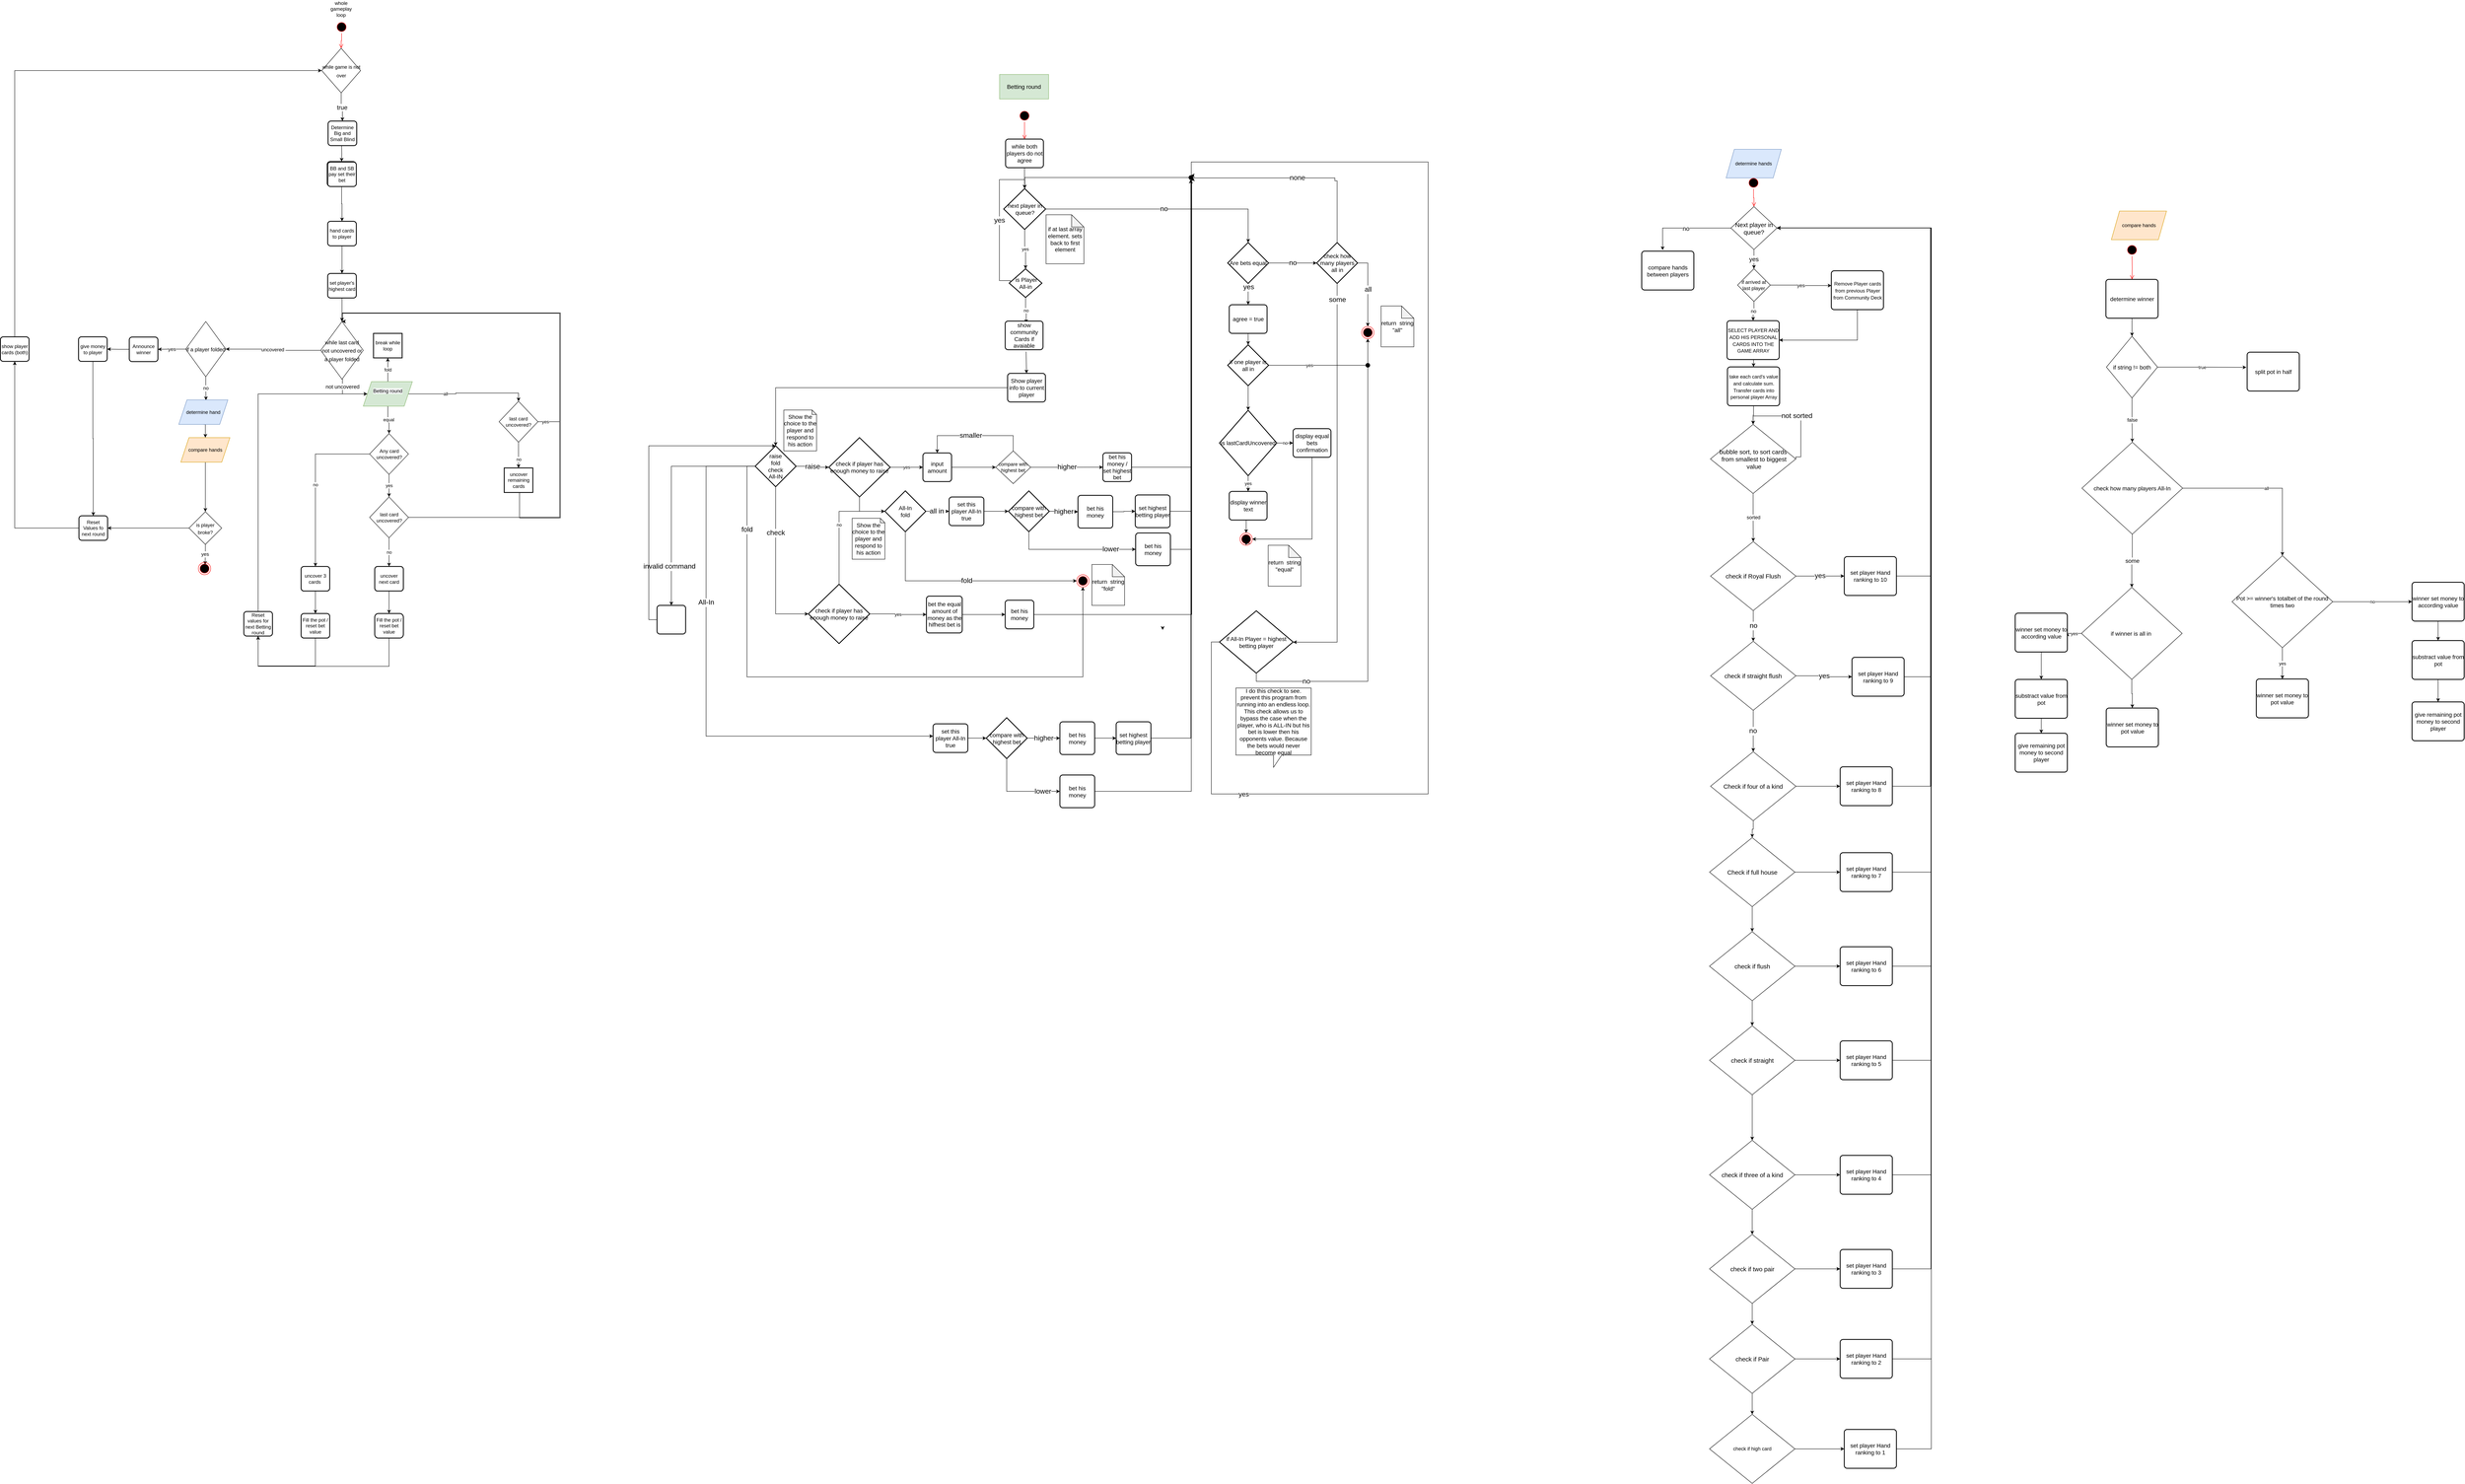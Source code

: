 <mxfile version="18.0.1" type="device"><diagram id="N2r_nJtiypYWy1DALviu" name="Page-1"><mxGraphModel dx="4187" dy="1718" grid="1" gridSize="1" guides="1" tooltips="1" connect="1" arrows="1" fold="1" page="1" pageScale="1" pageWidth="850" pageHeight="1100" math="0" shadow="0"><root><mxCell id="0"/><mxCell id="1" parent="0"/><mxCell id="gg0ZkKTsjg67X5toj48l-4" value="whole gameplay loop" style="text;html=1;strokeColor=none;fillColor=none;align=center;verticalAlign=middle;whiteSpace=wrap;rounded=0;" parent="1" vertex="1"><mxGeometry x="-2222" y="-938.0" width="60" height="30" as="geometry"/></mxCell><mxCell id="gg0ZkKTsjg67X5toj48l-9" style="edgeStyle=orthogonalEdgeStyle;rounded=0;orthogonalLoop=1;jettySize=auto;html=1;exitX=0.5;exitY=1;exitDx=0;exitDy=0;" parent="1" target="gg0ZkKTsjg67X5toj48l-8" edge="1"><mxGeometry relative="1" as="geometry"><mxPoint x="-2191" y="-590" as="sourcePoint"/></mxGeometry></mxCell><mxCell id="_vHZOWtQjUXwlofQp3vL-42" style="edgeStyle=orthogonalEdgeStyle;rounded=0;orthogonalLoop=1;jettySize=auto;html=1;exitX=0.5;exitY=1;exitDx=0;exitDy=0;fontSize=17;endArrow=classic;endFill=1;" parent="1" source="gg0ZkKTsjg67X5toj48l-8" target="_vHZOWtQjUXwlofQp3vL-40" edge="1"><mxGeometry relative="1" as="geometry"/></mxCell><mxCell id="gg0ZkKTsjg67X5toj48l-8" value="BB and SB pay set their bet" style="rounded=1;whiteSpace=wrap;html=1;absoluteArcSize=1;arcSize=14;strokeWidth=2;" parent="1" vertex="1"><mxGeometry x="-2226" y="-550" width="70" height="60" as="geometry"/></mxCell><mxCell id="gg0ZkKTsjg67X5toj48l-25" style="edgeStyle=orthogonalEdgeStyle;rounded=0;orthogonalLoop=1;jettySize=auto;html=1;exitX=0;exitY=0.5;exitDx=0;exitDy=0;entryX=0.5;entryY=0;entryDx=0;entryDy=0;entryPerimeter=0;spacing=1;fontSize=14;" parent="1" source="gg0ZkKTsjg67X5toj48l-17" target="gg0ZkKTsjg67X5toj48l-24" edge="1"><mxGeometry relative="1" as="geometry"/></mxCell><mxCell id="gg0ZkKTsjg67X5toj48l-17" value="Show player info to current player" style="rounded=1;whiteSpace=wrap;html=1;absoluteArcSize=1;arcSize=14;strokeWidth=2;spacing=1;fontSize=14;" parent="1" vertex="1"><mxGeometry x="-563" y="-32.25" width="92.5" height="70" as="geometry"/></mxCell><mxCell id="gg0ZkKTsjg67X5toj48l-29" value="raise" style="edgeStyle=orthogonalEdgeStyle;rounded=0;orthogonalLoop=1;jettySize=auto;html=1;exitX=1;exitY=0.5;exitDx=0;exitDy=0;exitPerimeter=0;entryX=0;entryY=0.5;entryDx=0;entryDy=0;spacing=1;fontSize=17;entryPerimeter=0;" parent="1" source="gg0ZkKTsjg67X5toj48l-24" target="RSTK9I1AfC2TGR5DlSO1-25" edge="1"><mxGeometry relative="1" as="geometry"><mxPoint x="-557.9" y="100.36" as="targetPoint"/></mxGeometry></mxCell><mxCell id="gg0ZkKTsjg67X5toj48l-36" value="check" style="edgeStyle=orthogonalEdgeStyle;rounded=0;orthogonalLoop=1;jettySize=auto;html=1;entryX=0;entryY=0.5;entryDx=0;entryDy=0;spacing=1;fontSize=17;entryPerimeter=0;exitX=0.5;exitY=1;exitDx=0;exitDy=0;exitPerimeter=0;" parent="1" source="gg0ZkKTsjg67X5toj48l-24" target="xW4nYN4sxTas28oYUZ6A-10" edge="1"><mxGeometry x="-0.421" relative="1" as="geometry"><mxPoint as="offset"/><mxPoint x="-1090" y="270" as="sourcePoint"/></mxGeometry></mxCell><mxCell id="gg0ZkKTsjg67X5toj48l-46" value="All-In" style="edgeStyle=orthogonalEdgeStyle;rounded=0;orthogonalLoop=1;jettySize=auto;html=1;exitX=0;exitY=0.5;exitDx=0;exitDy=0;exitPerimeter=0;entryX=0;entryY=0.429;entryDx=0;entryDy=0;entryPerimeter=0;spacing=1;fontSize=17;" parent="1" source="gg0ZkKTsjg67X5toj48l-24" target="gg0ZkKTsjg67X5toj48l-47" edge="1"><mxGeometry x="-0.321" relative="1" as="geometry"><mxPoint x="-775.17" y="570" as="targetPoint"/><Array as="points"><mxPoint x="-1300" y="195"/><mxPoint x="-1300" y="855"/></Array><mxPoint as="offset"/></mxGeometry></mxCell><mxCell id="RSTK9I1AfC2TGR5DlSO1-38" value="invalid command" style="edgeStyle=orthogonalEdgeStyle;rounded=0;orthogonalLoop=1;jettySize=auto;html=1;exitX=0;exitY=0.5;exitDx=0;exitDy=0;exitPerimeter=0;entryX=0.5;entryY=0;entryDx=0;entryDy=0;fontSize=17;" parent="1" source="gg0ZkKTsjg67X5toj48l-24" target="RSTK9I1AfC2TGR5DlSO1-37" edge="1"><mxGeometry x="0.651" y="-5" relative="1" as="geometry"><mxPoint as="offset"/></mxGeometry></mxCell><mxCell id="xW4nYN4sxTas28oYUZ6A-16" value="fold" style="edgeStyle=orthogonalEdgeStyle;rounded=0;orthogonalLoop=1;jettySize=auto;html=1;exitX=0;exitY=0.5;exitDx=0;exitDy=0;exitPerimeter=0;entryX=0.5;entryY=1;entryDx=0;entryDy=0;fontSize=17;" parent="1" source="gg0ZkKTsjg67X5toj48l-24" target="_vHZOWtQjUXwlofQp3vL-101" edge="1"><mxGeometry x="-0.777" relative="1" as="geometry"><Array as="points"><mxPoint x="-1200" y="195"/><mxPoint x="-1200" y="710"/><mxPoint x="-379" y="710"/></Array><mxPoint as="offset"/><mxPoint x="-333.75" y="485" as="targetPoint"/></mxGeometry></mxCell><mxCell id="gg0ZkKTsjg67X5toj48l-24" value="raise&lt;br style=&quot;font-size: 14px;&quot;&gt;fold&lt;br style=&quot;font-size: 14px;&quot;&gt;check&lt;br style=&quot;font-size: 14px;&quot;&gt;All-IN" style="strokeWidth=2;html=1;shape=mxgraph.flowchart.decision;whiteSpace=wrap;spacing=1;fontSize=14;" parent="1" vertex="1"><mxGeometry x="-1180" y="144.91" width="100" height="100" as="geometry"/></mxCell><mxCell id="gg0ZkKTsjg67X5toj48l-67" style="edgeStyle=orthogonalEdgeStyle;rounded=0;orthogonalLoop=1;jettySize=auto;html=1;exitX=1;exitY=0.5;exitDx=0;exitDy=0;spacing=1;fontSize=14;" parent="1" source="gg0ZkKTsjg67X5toj48l-32" target="gg0ZkKTsjg67X5toj48l-65" edge="1"><mxGeometry relative="1" as="geometry"/></mxCell><mxCell id="gg0ZkKTsjg67X5toj48l-32" value="bet the equal amount of money as the hifhest bet is" style="rounded=1;whiteSpace=wrap;html=1;absoluteArcSize=1;arcSize=14;strokeWidth=2;spacing=1;fontSize=14;" parent="1" vertex="1"><mxGeometry x="-761.42" y="512.41" width="87.5" height="90" as="geometry"/></mxCell><mxCell id="RSTK9I1AfC2TGR5DlSO1-30" value="yes" style="edgeStyle=orthogonalEdgeStyle;rounded=0;orthogonalLoop=1;jettySize=auto;html=1;exitX=0.5;exitY=1;exitDx=0;exitDy=0;exitPerimeter=0;entryX=0.5;entryY=0;entryDx=0;entryDy=0;entryPerimeter=0;" parent="1" source="gg0ZkKTsjg67X5toj48l-37" target="gg0ZkKTsjg67X5toj48l-78" edge="1"><mxGeometry relative="1" as="geometry"/></mxCell><mxCell id="xW4nYN4sxTas28oYUZ6A-24" value="no" style="edgeStyle=orthogonalEdgeStyle;rounded=0;orthogonalLoop=1;jettySize=auto;html=1;exitX=1;exitY=0.5;exitDx=0;exitDy=0;exitPerimeter=0;entryX=0.5;entryY=0;entryDx=0;entryDy=0;fontSize=17;endArrow=classic;endFill=1;entryPerimeter=0;" parent="1" source="gg0ZkKTsjg67X5toj48l-37" target="gg0ZkKTsjg67X5toj48l-52" edge="1"><mxGeometry relative="1" as="geometry"><mxPoint x="-100.17" y="-210" as="targetPoint"/><Array as="points"><mxPoint x="25" y="-434"/></Array></mxGeometry></mxCell><mxCell id="gg0ZkKTsjg67X5toj48l-37" value="next player in queue?" style="strokeWidth=2;html=1;shape=mxgraph.flowchart.decision;whiteSpace=wrap;spacing=1;fontSize=14;" parent="1" vertex="1"><mxGeometry x="-572.5" y="-484" width="102.5" height="100" as="geometry"/></mxCell><mxCell id="gg0ZkKTsjg67X5toj48l-50" style="edgeStyle=orthogonalEdgeStyle;rounded=0;orthogonalLoop=1;jettySize=auto;html=1;exitX=1;exitY=0.5;exitDx=0;exitDy=0;spacing=1;fontSize=14;" parent="1" source="gg0ZkKTsjg67X5toj48l-47" target="gg0ZkKTsjg67X5toj48l-68" edge="1"><mxGeometry relative="1" as="geometry"><mxPoint x="-630.17" y="859.63" as="targetPoint"/></mxGeometry></mxCell><mxCell id="gg0ZkKTsjg67X5toj48l-47" value="set this player All-In true" style="rounded=1;whiteSpace=wrap;html=1;absoluteArcSize=1;arcSize=14;strokeWidth=2;spacing=1;fontSize=14;" parent="1" vertex="1"><mxGeometry x="-745.17" y="824.63" width="85" height="70" as="geometry"/></mxCell><mxCell id="gg0ZkKTsjg67X5toj48l-53" value="no" style="edgeStyle=orthogonalEdgeStyle;rounded=0;orthogonalLoop=1;jettySize=auto;html=1;exitX=1;exitY=0.5;exitDx=0;exitDy=0;exitPerimeter=0;entryX=0;entryY=0.5;entryDx=0;entryDy=0;entryPerimeter=0;spacing=1;fontSize=17;" parent="1" source="gg0ZkKTsjg67X5toj48l-52" target="gg0ZkKTsjg67X5toj48l-54" edge="1"><mxGeometry relative="1" as="geometry"><mxPoint x="222.5" y="-302" as="targetPoint"/></mxGeometry></mxCell><mxCell id="4_O4Y2RVt680hKX8nSr1-54" value="yes" style="edgeStyle=orthogonalEdgeStyle;rounded=0;orthogonalLoop=1;jettySize=auto;html=1;exitX=0.5;exitY=1;exitDx=0;exitDy=0;exitPerimeter=0;entryX=0.5;entryY=0;entryDx=0;entryDy=0;spacing=1;fontSize=17;" parent="1" source="gg0ZkKTsjg67X5toj48l-52" target="RSTK9I1AfC2TGR5DlSO1-15" edge="1"><mxGeometry x="-0.654" y="1" relative="1" as="geometry"><mxPoint x="52.5" y="-242" as="targetPoint"/><mxPoint as="offset"/></mxGeometry></mxCell><mxCell id="gg0ZkKTsjg67X5toj48l-52" value="Are bets equal" style="strokeWidth=2;html=1;shape=mxgraph.flowchart.decision;whiteSpace=wrap;spacing=1;fontSize=14;" parent="1" vertex="1"><mxGeometry x="-25.0" y="-352" width="100" height="100" as="geometry"/></mxCell><mxCell id="4_O4Y2RVt680hKX8nSr1-41" value="all" style="edgeStyle=orthogonalEdgeStyle;rounded=0;orthogonalLoop=1;jettySize=auto;html=1;exitX=1;exitY=0.5;exitDx=0;exitDy=0;exitPerimeter=0;spacing=1;fontSize=17;" parent="1" source="gg0ZkKTsjg67X5toj48l-54" target="4_O4Y2RVt680hKX8nSr1-62" edge="1"><mxGeometry relative="1" as="geometry"><mxPoint x="600" y="-132" as="targetPoint"/></mxGeometry></mxCell><mxCell id="4_O4Y2RVt680hKX8nSr1-87" value="some" style="edgeStyle=orthogonalEdgeStyle;rounded=0;orthogonalLoop=1;jettySize=auto;html=1;exitX=0.5;exitY=1;exitDx=0;exitDy=0;exitPerimeter=0;entryX=1;entryY=0.5;entryDx=0;entryDy=0;entryPerimeter=0;spacing=1;fontSize=17;" parent="1" source="gg0ZkKTsjg67X5toj48l-54" target="4_O4Y2RVt680hKX8nSr1-95" edge="1"><mxGeometry x="-0.92" relative="1" as="geometry"><mxPoint x="222.5" y="-202.0" as="targetPoint"/><Array as="points"><mxPoint x="242.17" y="625"/><mxPoint x="135.17" y="625"/></Array><mxPoint as="offset"/></mxGeometry></mxCell><mxCell id="xW4nYN4sxTas28oYUZ6A-36" value="none" style="edgeStyle=orthogonalEdgeStyle;rounded=0;orthogonalLoop=1;jettySize=auto;html=1;exitX=0.5;exitY=0;exitDx=0;exitDy=0;exitPerimeter=0;entryX=1;entryY=0.5;entryDx=0;entryDy=0;fontSize=17;endArrow=classic;endFill=1;" parent="1" source="gg0ZkKTsjg67X5toj48l-54" target="xW4nYN4sxTas28oYUZ6A-26" edge="1"><mxGeometry relative="1" as="geometry"><Array as="points"><mxPoint x="243" y="-503"/><mxPoint x="237" y="-503"/><mxPoint x="237" y="-510"/><mxPoint x="-110" y="-510"/></Array></mxGeometry></mxCell><mxCell id="gg0ZkKTsjg67X5toj48l-54" value="check how many players all in" style="strokeWidth=2;html=1;shape=mxgraph.flowchart.decision;whiteSpace=wrap;spacing=1;fontSize=14;" parent="1" vertex="1"><mxGeometry x="192.5" y="-352" width="100" height="100" as="geometry"/></mxCell><mxCell id="gg0ZkKTsjg67X5toj48l-73" style="edgeStyle=orthogonalEdgeStyle;rounded=0;orthogonalLoop=1;jettySize=auto;html=1;exitX=1;exitY=0.5;exitDx=0;exitDy=0;entryX=0;entryY=0.5;entryDx=0;entryDy=0;spacing=1;fontSize=14;" parent="1" source="gg0ZkKTsjg67X5toj48l-62" target="gg0ZkKTsjg67X5toj48l-72" edge="1"><mxGeometry relative="1" as="geometry"/></mxCell><mxCell id="gg0ZkKTsjg67X5toj48l-62" value="bet his money" style="rounded=1;whiteSpace=wrap;html=1;absoluteArcSize=1;arcSize=14;strokeWidth=2;spacing=1;fontSize=14;" parent="1" vertex="1"><mxGeometry x="-435.17" y="819.63" width="85" height="80" as="geometry"/></mxCell><mxCell id="_vHZOWtQjUXwlofQp3vL-100" style="edgeStyle=orthogonalEdgeStyle;rounded=0;orthogonalLoop=1;jettySize=auto;html=1;exitX=1;exitY=0.5;exitDx=0;exitDy=0;entryX=0.5;entryY=1;entryDx=0;entryDy=0;fontSize=12;endArrow=classic;endFill=1;" parent="1" source="gg0ZkKTsjg67X5toj48l-65" target="xW4nYN4sxTas28oYUZ6A-26" edge="1"><mxGeometry relative="1" as="geometry"><mxPoint x="-134.75" y="-262" as="targetPoint"/><Array as="points"><mxPoint x="-113" y="557"/><mxPoint x="-113" y="-501"/></Array></mxGeometry></mxCell><mxCell id="gg0ZkKTsjg67X5toj48l-65" value="bet his money" style="rounded=1;whiteSpace=wrap;html=1;absoluteArcSize=1;arcSize=14;strokeWidth=2;spacing=1;fontSize=14;" parent="1" vertex="1"><mxGeometry x="-568.92" y="522.41" width="70" height="70" as="geometry"/></mxCell><mxCell id="gg0ZkKTsjg67X5toj48l-69" value="higher" style="edgeStyle=orthogonalEdgeStyle;rounded=0;orthogonalLoop=1;jettySize=auto;html=1;exitX=1;exitY=0.5;exitDx=0;exitDy=0;exitPerimeter=0;entryX=0;entryY=0.5;entryDx=0;entryDy=0;spacing=1;fontSize=17;" parent="1" source="gg0ZkKTsjg67X5toj48l-68" target="gg0ZkKTsjg67X5toj48l-62" edge="1"><mxGeometry relative="1" as="geometry"/></mxCell><mxCell id="gg0ZkKTsjg67X5toj48l-70" value="lower" style="edgeStyle=orthogonalEdgeStyle;rounded=0;orthogonalLoop=1;jettySize=auto;html=1;exitX=0.5;exitY=1;exitDx=0;exitDy=0;exitPerimeter=0;entryX=0;entryY=0.5;entryDx=0;entryDy=0;spacing=1;fontSize=17;" parent="1" source="gg0ZkKTsjg67X5toj48l-68" target="gg0ZkKTsjg67X5toj48l-71" edge="1"><mxGeometry x="0.6" relative="1" as="geometry"><mxPoint x="-435.17" y="979.63" as="targetPoint"/><mxPoint as="offset"/></mxGeometry></mxCell><mxCell id="gg0ZkKTsjg67X5toj48l-68" value="&lt;span style=&quot;font-size: 14px;&quot;&gt;compare with highest bet&lt;/span&gt;" style="strokeWidth=2;html=1;shape=mxgraph.flowchart.decision;whiteSpace=wrap;spacing=1;fontSize=14;" parent="1" vertex="1"><mxGeometry x="-615.17" y="809.63" width="100" height="100" as="geometry"/></mxCell><mxCell id="xW4nYN4sxTas28oYUZ6A-49" style="edgeStyle=orthogonalEdgeStyle;rounded=0;orthogonalLoop=1;jettySize=auto;html=1;exitX=1;exitY=0.5;exitDx=0;exitDy=0;entryX=0.5;entryY=1;entryDx=0;entryDy=0;fontSize=14;endArrow=none;endFill=0;" parent="1" source="gg0ZkKTsjg67X5toj48l-71" target="xW4nYN4sxTas28oYUZ6A-26" edge="1"><mxGeometry relative="1" as="geometry"><mxPoint x="-134.75" y="-262" as="targetPoint"/><Array as="points"><mxPoint x="-114" y="990"/><mxPoint x="-114" y="-501"/></Array></mxGeometry></mxCell><mxCell id="gg0ZkKTsjg67X5toj48l-71" value="bet his money" style="rounded=1;whiteSpace=wrap;html=1;absoluteArcSize=1;arcSize=14;strokeWidth=2;spacing=1;fontSize=14;" parent="1" vertex="1"><mxGeometry x="-435.17" y="949.63" width="85" height="80" as="geometry"/></mxCell><mxCell id="xW4nYN4sxTas28oYUZ6A-43" style="edgeStyle=orthogonalEdgeStyle;rounded=0;orthogonalLoop=1;jettySize=auto;html=1;exitX=1;exitY=0.5;exitDx=0;exitDy=0;entryX=0.5;entryY=1;entryDx=0;entryDy=0;fontSize=14;endArrow=classic;endFill=1;" parent="1" source="gg0ZkKTsjg67X5toj48l-72" target="xW4nYN4sxTas28oYUZ6A-26" edge="1"><mxGeometry relative="1" as="geometry"><mxPoint x="-134.75" y="-262" as="targetPoint"/><Array as="points"><mxPoint x="-115" y="860"/><mxPoint x="-115" y="-501"/></Array></mxGeometry></mxCell><mxCell id="gg0ZkKTsjg67X5toj48l-72" value="set highest betting player" style="rounded=1;whiteSpace=wrap;html=1;absoluteArcSize=1;arcSize=14;strokeWidth=2;spacing=1;fontSize=14;" parent="1" vertex="1"><mxGeometry x="-297.67" y="819.63" width="85" height="80" as="geometry"/></mxCell><mxCell id="RSTK9I1AfC2TGR5DlSO1-31" value="no" style="edgeStyle=orthogonalEdgeStyle;rounded=0;orthogonalLoop=1;jettySize=auto;html=1;exitX=0.5;exitY=1;exitDx=0;exitDy=0;exitPerimeter=0;entryX=0.5;entryY=0;entryDx=0;entryDy=0;" parent="1" source="gg0ZkKTsjg67X5toj48l-78" edge="1"><mxGeometry relative="1" as="geometry"><mxPoint x="-517.75" y="-155.25" as="targetPoint"/></mxGeometry></mxCell><mxCell id="xW4nYN4sxTas28oYUZ6A-33" value="yes" style="edgeStyle=orthogonalEdgeStyle;rounded=0;orthogonalLoop=1;jettySize=auto;html=1;exitX=0;exitY=0.5;exitDx=0;exitDy=0;exitPerimeter=0;entryX=0.5;entryY=0;entryDx=0;entryDy=0;entryPerimeter=0;fontSize=17;endArrow=classic;endFill=1;" parent="1" source="gg0ZkKTsjg67X5toj48l-78" target="gg0ZkKTsjg67X5toj48l-37" edge="1"><mxGeometry relative="1" as="geometry"><Array as="points"><mxPoint x="-556" y="-253"/><mxPoint x="-556" y="-259"/><mxPoint x="-583" y="-259"/><mxPoint x="-583" y="-506"/><mxPoint x="-521" y="-506"/></Array></mxGeometry></mxCell><mxCell id="gg0ZkKTsjg67X5toj48l-78" value="&amp;nbsp;is Player All-in" style="strokeWidth=2;html=1;shape=mxgraph.flowchart.decision;whiteSpace=wrap;spacing=1;fontSize=14;" parent="1" vertex="1"><mxGeometry x="-559.08" y="-287.75" width="80" height="70" as="geometry"/></mxCell><mxCell id="4_O4Y2RVt680hKX8nSr1-1" value="Show the choice to the player and respond to his action" style="shape=note;whiteSpace=wrap;html=1;backgroundOutline=1;darkOpacity=0.05;spacing=1;fontSize=14;size=11;" parent="1" vertex="1"><mxGeometry x="-1110" y="57.41" width="80" height="100" as="geometry"/></mxCell><mxCell id="4_O4Y2RVt680hKX8nSr1-12" style="edgeStyle=orthogonalEdgeStyle;rounded=0;orthogonalLoop=1;jettySize=auto;html=1;entryX=0.5;entryY=1;entryDx=0;entryDy=0;spacing=1;fontSize=14;" parent="1" edge="1"><mxGeometry relative="1" as="geometry"><mxPoint x="-185.17" y="590" as="sourcePoint"/><mxPoint x="-184" y="595" as="targetPoint"/></mxGeometry></mxCell><mxCell id="4_O4Y2RVt680hKX8nSr1-17" value="if at last array element. sets back to first element" style="shape=note;whiteSpace=wrap;html=1;backgroundOutline=1;darkOpacity=0.05;fillColor=#FFFFFF;spacing=1;fontSize=14;" parent="1" vertex="1"><mxGeometry x="-469" y="-420" width="92.5" height="120" as="geometry"/></mxCell><mxCell id="4_O4Y2RVt680hKX8nSr1-24" value="uncover remaining cards" style="rounded=1;whiteSpace=wrap;html=1;absoluteArcSize=1;arcSize=0;strokeWidth=2;" parent="1" vertex="1"><mxGeometry x="-1793.5" y="199" width="70" height="60" as="geometry"/></mxCell><mxCell id="4_O4Y2RVt680hKX8nSr1-37" value="no" style="edgeStyle=orthogonalEdgeStyle;rounded=0;orthogonalLoop=1;jettySize=auto;html=1;exitX=0.5;exitY=1;exitDx=0;exitDy=0;entryX=0.5;entryY=0;entryDx=0;entryDy=0;" parent="1" source="4_O4Y2RVt680hKX8nSr1-36" target="4_O4Y2RVt680hKX8nSr1-38" edge="1"><mxGeometry relative="1" as="geometry"><mxPoint x="-2062" y="-40.09" as="targetPoint"/></mxGeometry></mxCell><mxCell id="_vHZOWtQjUXwlofQp3vL-106" style="edgeStyle=orthogonalEdgeStyle;rounded=0;orthogonalLoop=1;jettySize=auto;html=1;exitX=1;exitY=0.5;exitDx=0;exitDy=0;entryX=0.5;entryY=0;entryDx=0;entryDy=0;fontSize=12;endArrow=classic;endFill=1;" parent="1" source="4_O4Y2RVt680hKX8nSr1-36" target="_vHZOWtQjUXwlofQp3vL-45" edge="1"><mxGeometry relative="1" as="geometry"><Array as="points"><mxPoint x="-1658" y="320"/><mxPoint x="-1658" y="-180"/><mxPoint x="-2189" y="-180"/><mxPoint x="-2189" y="-159"/></Array></mxGeometry></mxCell><mxCell id="4_O4Y2RVt680hKX8nSr1-36" value="last card uncovered?" style="rhombus;whiteSpace=wrap;html=1;fillColor=#FFFFFF;" parent="1" vertex="1"><mxGeometry x="-2122.5" y="269.91" width="95" height="100" as="geometry"/></mxCell><mxCell id="Y0-A_ZOuVocuqD6aNkWI-12" style="edgeStyle=orthogonalEdgeStyle;rounded=0;orthogonalLoop=1;jettySize=auto;html=1;exitX=0.5;exitY=1;exitDx=0;exitDy=0;entryX=0.5;entryY=0;entryDx=0;entryDy=0;" parent="1" source="4_O4Y2RVt680hKX8nSr1-38" target="Y0-A_ZOuVocuqD6aNkWI-10" edge="1"><mxGeometry relative="1" as="geometry"/></mxCell><mxCell id="4_O4Y2RVt680hKX8nSr1-38" value="uncover next card" style="rounded=1;whiteSpace=wrap;html=1;absoluteArcSize=1;arcSize=14;strokeWidth=2;" parent="1" vertex="1"><mxGeometry x="-2110" y="439.91" width="70" height="60" as="geometry"/></mxCell><mxCell id="4_O4Y2RVt680hKX8nSr1-45" value="no" style="edgeStyle=orthogonalEdgeStyle;rounded=0;orthogonalLoop=1;jettySize=auto;html=1;exitX=0.5;exitY=1;exitDx=0;exitDy=0;entryX=0.5;entryY=0;entryDx=0;entryDy=0;" parent="1" source="4_O4Y2RVt680hKX8nSr1-40" target="4_O4Y2RVt680hKX8nSr1-24" edge="1"><mxGeometry x="0.333" relative="1" as="geometry"><mxPoint x="-1759" y="279.91" as="targetPoint"/><mxPoint as="offset"/></mxGeometry></mxCell><mxCell id="E0otZuofTBlMZ8sYXi1C-15" value="yes" style="edgeStyle=orthogonalEdgeStyle;rounded=0;orthogonalLoop=1;jettySize=auto;html=1;exitX=1;exitY=0.5;exitDx=0;exitDy=0;entryX=0.5;entryY=0;entryDx=0;entryDy=0;" parent="1" source="4_O4Y2RVt680hKX8nSr1-40" target="_vHZOWtQjUXwlofQp3vL-45" edge="1"><mxGeometry x="-0.961" relative="1" as="geometry"><Array as="points"><mxPoint x="-1658" y="86"/><mxPoint x="-1658" y="-179"/><mxPoint x="-2190" y="-179"/></Array><mxPoint x="1" as="offset"/></mxGeometry></mxCell><mxCell id="4_O4Y2RVt680hKX8nSr1-40" value="last card uncovered?" style="rhombus;whiteSpace=wrap;html=1;fillColor=#FFFFFF;" parent="1" vertex="1"><mxGeometry x="-1806" y="36" width="95" height="100" as="geometry"/></mxCell><mxCell id="4_O4Y2RVt680hKX8nSr1-57" value="" style="ellipse;html=1;shape=startState;fillColor=#000000;strokeColor=#ff0000;spacing=1;fontSize=14;" parent="1" vertex="1"><mxGeometry x="-536.67" y="-677" width="30" height="30" as="geometry"/></mxCell><mxCell id="4_O4Y2RVt680hKX8nSr1-58" value="" style="edgeStyle=orthogonalEdgeStyle;html=1;verticalAlign=bottom;endArrow=open;endSize=8;strokeColor=#ff0000;rounded=0;spacing=1;fontSize=14;entryX=0.5;entryY=0;entryDx=0;entryDy=0;" parent="1" source="4_O4Y2RVt680hKX8nSr1-57" target="RSTK9I1AfC2TGR5DlSO1-2" edge="1"><mxGeometry relative="1" as="geometry"><mxPoint x="-522.5" y="-390" as="targetPoint"/></mxGeometry></mxCell><mxCell id="4_O4Y2RVt680hKX8nSr1-60" value="Betting round" style="rounded=0;whiteSpace=wrap;html=1;fillColor=#d5e8d4;spacing=1;fontSize=14;strokeColor=#82b366;" parent="1" vertex="1"><mxGeometry x="-582.67" y="-763" width="120" height="60" as="geometry"/></mxCell><mxCell id="4_O4Y2RVt680hKX8nSr1-61" value="" style="ellipse;html=1;shape=endState;fillColor=#000000;strokeColor=#ff0000;spacing=1;fontSize=14;" parent="1" vertex="1"><mxGeometry x="5.166" y="358" width="30" height="30" as="geometry"/></mxCell><mxCell id="4_O4Y2RVt680hKX8nSr1-62" value="" style="ellipse;html=1;shape=endState;fillColor=#000000;strokeColor=#ff0000;spacing=1;fontSize=14;" parent="1" vertex="1"><mxGeometry x="302.5" y="-147" width="30" height="30" as="geometry"/></mxCell><mxCell id="4_O4Y2RVt680hKX8nSr1-63" value="return&amp;nbsp; string &quot;equal&quot;" style="shape=note;whiteSpace=wrap;html=1;backgroundOutline=1;darkOpacity=0.05;fillColor=#FFFFFF;spacing=1;fontSize=14;" parent="1" vertex="1"><mxGeometry x="74" y="388" width="80" height="100" as="geometry"/></mxCell><mxCell id="4_O4Y2RVt680hKX8nSr1-64" value="return&amp;nbsp; string &quot;all&quot;" style="shape=note;whiteSpace=wrap;html=1;backgroundOutline=1;darkOpacity=0.05;fillColor=#FFFFFF;spacing=1;fontSize=14;" parent="1" vertex="1"><mxGeometry x="350" y="-197" width="80" height="100" as="geometry"/></mxCell><mxCell id="4_O4Y2RVt680hKX8nSr1-69" value="all" style="edgeStyle=orthogonalEdgeStyle;rounded=0;orthogonalLoop=1;jettySize=auto;html=1;exitX=1;exitY=0.5;exitDx=0;exitDy=0;entryX=0.5;entryY=0;entryDx=0;entryDy=0;" parent="1" source="_vHZOWtQjUXwlofQp3vL-115" target="4_O4Y2RVt680hKX8nSr1-40" edge="1"><mxGeometry x="-0.374" relative="1" as="geometry"><mxPoint x="-1990" y="14.91" as="targetPoint"/><mxPoint as="offset"/><mxPoint x="-2040" y="14.91" as="sourcePoint"/></mxGeometry></mxCell><mxCell id="4_O4Y2RVt680hKX8nSr1-72" value="equal" style="edgeStyle=orthogonalEdgeStyle;rounded=0;orthogonalLoop=1;jettySize=auto;html=1;exitX=0.5;exitY=1;exitDx=0;exitDy=0;" parent="1" source="_vHZOWtQjUXwlofQp3vL-115" target="4_O4Y2RVt680hKX8nSr1-71" edge="1"><mxGeometry relative="1" as="geometry"><mxPoint x="-2075" y="44.91" as="sourcePoint"/></mxGeometry></mxCell><mxCell id="4_O4Y2RVt680hKX8nSr1-73" value="yes" style="edgeStyle=orthogonalEdgeStyle;rounded=0;orthogonalLoop=1;jettySize=auto;html=1;exitX=0.5;exitY=1;exitDx=0;exitDy=0;entryX=0.5;entryY=0;entryDx=0;entryDy=0;" parent="1" source="4_O4Y2RVt680hKX8nSr1-71" target="4_O4Y2RVt680hKX8nSr1-36" edge="1"><mxGeometry relative="1" as="geometry"/></mxCell><mxCell id="4_O4Y2RVt680hKX8nSr1-80" value="no" style="edgeStyle=orthogonalEdgeStyle;rounded=0;orthogonalLoop=1;jettySize=auto;html=1;exitX=0;exitY=0.5;exitDx=0;exitDy=0;entryX=0.5;entryY=0;entryDx=0;entryDy=0;" parent="1" source="4_O4Y2RVt680hKX8nSr1-71" target="4_O4Y2RVt680hKX8nSr1-79" edge="1"><mxGeometry x="0.018" relative="1" as="geometry"><mxPoint as="offset"/></mxGeometry></mxCell><mxCell id="4_O4Y2RVt680hKX8nSr1-71" value="Any card uncovered?" style="rhombus;whiteSpace=wrap;html=1;fillColor=#FFFFFF;" parent="1" vertex="1"><mxGeometry x="-2122.5" y="114.91" width="95" height="100" as="geometry"/></mxCell><mxCell id="Y0-A_ZOuVocuqD6aNkWI-15" style="edgeStyle=orthogonalEdgeStyle;rounded=0;orthogonalLoop=1;jettySize=auto;html=1;exitX=0.5;exitY=1;exitDx=0;exitDy=0;entryX=0.5;entryY=0;entryDx=0;entryDy=0;" parent="1" source="4_O4Y2RVt680hKX8nSr1-79" target="Y0-A_ZOuVocuqD6aNkWI-13" edge="1"><mxGeometry relative="1" as="geometry"/></mxCell><mxCell id="4_O4Y2RVt680hKX8nSr1-79" value="uncover 3 cards&amp;nbsp;" style="rounded=1;whiteSpace=wrap;html=1;absoluteArcSize=1;arcSize=14;strokeWidth=2;" parent="1" vertex="1"><mxGeometry x="-2290" y="439.91" width="70" height="60" as="geometry"/></mxCell><mxCell id="xW4nYN4sxTas28oYUZ6A-55" value="yes&lt;br style=&quot;font-size: 16px;&quot;&gt;" style="edgeStyle=orthogonalEdgeStyle;rounded=0;orthogonalLoop=1;jettySize=auto;html=1;exitX=0;exitY=0.5;exitDx=0;exitDy=0;exitPerimeter=0;entryX=0.5;entryY=0;entryDx=0;entryDy=0;fontSize=16;endArrow=classic;endFill=1;" parent="1" source="4_O4Y2RVt680hKX8nSr1-95" target="xW4nYN4sxTas28oYUZ6A-26" edge="1"><mxGeometry x="-0.695" relative="1" as="geometry"><Array as="points"><mxPoint x="-65" y="625"/><mxPoint x="-65" y="996"/><mxPoint x="465" y="996"/><mxPoint x="465" y="-549"/><mxPoint x="-114" y="-549"/><mxPoint x="-114" y="-516"/></Array><mxPoint x="1" as="offset"/></mxGeometry></mxCell><mxCell id="4_O4Y2RVt680hKX8nSr1-95" value="if All-In Player = highest betting player" style="strokeWidth=2;html=1;shape=mxgraph.flowchart.decision;whiteSpace=wrap;spacing=1;fontSize=14;" parent="1" vertex="1"><mxGeometry x="-45.09" y="548.25" width="180" height="152.5" as="geometry"/></mxCell><mxCell id="4_O4Y2RVt680hKX8nSr1-102" value="I do this check to see. prevent this program from running into an endless loop. This check allows us to bypass the case when the player, who is ALL-IN but his bet is lower then his opponents value. Because the bets would never become equal" style="shape=callout;whiteSpace=wrap;html=1;perimeter=calloutPerimeter;fontSize=14;fillColor=#FFFFFF;" parent="1" vertex="1"><mxGeometry x="-5.0" y="737.01" width="184.09" height="194" as="geometry"/></mxCell><mxCell id="AuOaDIYYuqW-Jg0toZ3R-5" value="no" style="edgeStyle=orthogonalEdgeStyle;rounded=0;orthogonalLoop=1;jettySize=auto;html=1;exitX=0.5;exitY=1;exitDx=0;exitDy=0;entryX=0.5;entryY=0;entryDx=0;entryDy=0;fontSize=17;" parent="1" source="AuOaDIYYuqW-Jg0toZ3R-2" target="AuOaDIYYuqW-Jg0toZ3R-4" edge="1"><mxGeometry relative="1" as="geometry"/></mxCell><mxCell id="AuOaDIYYuqW-Jg0toZ3R-24" value="yes" style="edgeStyle=orthogonalEdgeStyle;rounded=0;orthogonalLoop=1;jettySize=auto;html=1;exitX=1;exitY=0.5;exitDx=0;exitDy=0;entryX=0;entryY=0.5;entryDx=0;entryDy=0;fontSize=17;" parent="1" source="AuOaDIYYuqW-Jg0toZ3R-2" target="AuOaDIYYuqW-Jg0toZ3R-22" edge="1"><mxGeometry relative="1" as="geometry"/></mxCell><mxCell id="AuOaDIYYuqW-Jg0toZ3R-2" value="&lt;span style=&quot;font-size: 15px;&quot;&gt;check if Royal Flush&lt;/span&gt;&lt;span style=&quot;color: rgba(0, 0, 0, 0); font-family: monospace; font-size: 0px; text-align: start;&quot;&gt;%3CmxGraphModel%3E%3Croot%3E%3CmxCell%20id%3D%220%22%2F%3E%3CmxCell%20id%3D%221%22%20parent%3D%220%22%2F%3E%3CmxCell%20id%3D%222%22%20value%3D%22%26lt%3Bfont%20style%3D%26quot%3Bfont-size%3A%2015px%3B%26quot%3B%26gt%3Bbubble%20sort%2C%20to%20sort%20cards%26lt%3Bbr%26gt%3B%26amp%3Bnbsp%3Bfrom%20smallet%20to%20biggest%26lt%3Bbr%26gt%3B%26amp%3Bnbsp%3Bvalue%26lt%3B%2Ffont%26gt%3B%22%20style%3D%22rhombus%3BwhiteSpace%3Dwrap%3Bhtml%3D1%3B%22%20vertex%3D%221%22%20parent%3D%221%22%3E%3CmxGeometry%20x%3D%22563.12%22%20y%3D%22230.62%22%20width%3D%22208.75%22%20height%3D%22168.75%22%20as%3D%22geometry%22%2F%3E%3C%2FmxCell%3E%3C%2Froot%3E%3C%2FmxGraphModel%3E&lt;/span&gt;" style="rhombus;whiteSpace=wrap;html=1;" parent="1" vertex="1"><mxGeometry x="1155.28" y="379" width="208.75" height="168.75" as="geometry"/></mxCell><mxCell id="AuOaDIYYuqW-Jg0toZ3R-6" value="no" style="edgeStyle=orthogonalEdgeStyle;rounded=0;orthogonalLoop=1;jettySize=auto;html=1;exitX=0.5;exitY=1;exitDx=0;exitDy=0;fontSize=17;entryX=0.5;entryY=0;entryDx=0;entryDy=0;" parent="1" source="AuOaDIYYuqW-Jg0toZ3R-4" target="AuOaDIYYuqW-Jg0toZ3R-7" edge="1"><mxGeometry relative="1" as="geometry"><mxPoint x="1259.721" y="862.75" as="targetPoint"/></mxGeometry></mxCell><mxCell id="AuOaDIYYuqW-Jg0toZ3R-34" value="yes" style="edgeStyle=orthogonalEdgeStyle;rounded=0;orthogonalLoop=1;jettySize=auto;html=1;exitX=1;exitY=0.5;exitDx=0;exitDy=0;entryX=0;entryY=0.5;entryDx=0;entryDy=0;fontSize=17;" parent="1" source="AuOaDIYYuqW-Jg0toZ3R-4" target="AuOaDIYYuqW-Jg0toZ3R-33" edge="1"><mxGeometry relative="1" as="geometry"/></mxCell><mxCell id="AuOaDIYYuqW-Jg0toZ3R-4" value="&lt;span style=&quot;font-size: 15px;&quot;&gt;check if straight flush&lt;/span&gt;" style="rhombus;whiteSpace=wrap;html=1;" parent="1" vertex="1"><mxGeometry x="1155.27" y="622.75" width="208.75" height="168.75" as="geometry"/></mxCell><mxCell id="AuOaDIYYuqW-Jg0toZ3R-9" style="edgeStyle=orthogonalEdgeStyle;rounded=0;orthogonalLoop=1;jettySize=auto;html=1;exitX=0.5;exitY=1;exitDx=0;exitDy=0;fontSize=15;" parent="1" source="AuOaDIYYuqW-Jg0toZ3R-7" target="AuOaDIYYuqW-Jg0toZ3R-8" edge="1"><mxGeometry relative="1" as="geometry"/></mxCell><mxCell id="AuOaDIYYuqW-Jg0toZ3R-35" style="edgeStyle=orthogonalEdgeStyle;rounded=0;orthogonalLoop=1;jettySize=auto;html=1;exitX=1;exitY=0.5;exitDx=0;exitDy=0;entryX=0;entryY=0.5;entryDx=0;entryDy=0;fontSize=17;" parent="1" source="AuOaDIYYuqW-Jg0toZ3R-7" target="AuOaDIYYuqW-Jg0toZ3R-32" edge="1"><mxGeometry relative="1" as="geometry"/></mxCell><mxCell id="AuOaDIYYuqW-Jg0toZ3R-7" value="&lt;span style=&quot;font-size: 15px;&quot;&gt;Check if four of a kind&lt;/span&gt;" style="rhombus;whiteSpace=wrap;html=1;" parent="1" vertex="1"><mxGeometry x="1155.28" y="892.75" width="208.75" height="168.75" as="geometry"/></mxCell><mxCell id="AuOaDIYYuqW-Jg0toZ3R-10" style="edgeStyle=orthogonalEdgeStyle;rounded=0;orthogonalLoop=1;jettySize=auto;html=1;exitX=0.5;exitY=1;exitDx=0;exitDy=0;fontSize=15;entryX=0.5;entryY=0;entryDx=0;entryDy=0;" parent="1" source="AuOaDIYYuqW-Jg0toZ3R-8" target="AuOaDIYYuqW-Jg0toZ3R-11" edge="1"><mxGeometry relative="1" as="geometry"><mxPoint x="1256.864" y="1412.75" as="targetPoint"/></mxGeometry></mxCell><mxCell id="AuOaDIYYuqW-Jg0toZ3R-36" style="edgeStyle=orthogonalEdgeStyle;rounded=0;orthogonalLoop=1;jettySize=auto;html=1;exitX=1;exitY=0.5;exitDx=0;exitDy=0;entryX=0;entryY=0.5;entryDx=0;entryDy=0;fontSize=15;" parent="1" source="AuOaDIYYuqW-Jg0toZ3R-8" target="AuOaDIYYuqW-Jg0toZ3R-31" edge="1"><mxGeometry relative="1" as="geometry"/></mxCell><mxCell id="AuOaDIYYuqW-Jg0toZ3R-8" value="&lt;span style=&quot;font-size: 15px;&quot;&gt;Check if full house&lt;/span&gt;" style="rhombus;whiteSpace=wrap;html=1;" parent="1" vertex="1"><mxGeometry x="1152.77" y="1102.75" width="208.75" height="168.75" as="geometry"/></mxCell><mxCell id="AuOaDIYYuqW-Jg0toZ3R-13" style="edgeStyle=orthogonalEdgeStyle;rounded=0;orthogonalLoop=1;jettySize=auto;html=1;exitX=0.5;exitY=1;exitDx=0;exitDy=0;entryX=0.5;entryY=0;entryDx=0;entryDy=0;fontSize=15;" parent="1" source="AuOaDIYYuqW-Jg0toZ3R-11" target="AuOaDIYYuqW-Jg0toZ3R-12" edge="1"><mxGeometry relative="1" as="geometry"/></mxCell><mxCell id="AuOaDIYYuqW-Jg0toZ3R-38" style="edgeStyle=orthogonalEdgeStyle;rounded=0;orthogonalLoop=1;jettySize=auto;html=1;exitX=1;exitY=0.5;exitDx=0;exitDy=0;entryX=0;entryY=0.5;entryDx=0;entryDy=0;fontSize=15;" parent="1" source="AuOaDIYYuqW-Jg0toZ3R-11" target="AuOaDIYYuqW-Jg0toZ3R-30" edge="1"><mxGeometry relative="1" as="geometry"/></mxCell><mxCell id="AuOaDIYYuqW-Jg0toZ3R-11" value="&lt;span style=&quot;font-size: 15px;&quot;&gt;check if flush&lt;/span&gt;" style="rhombus;whiteSpace=wrap;html=1;" parent="1" vertex="1"><mxGeometry x="1152.77" y="1332.75" width="208.75" height="168.75" as="geometry"/></mxCell><mxCell id="AuOaDIYYuqW-Jg0toZ3R-18" style="edgeStyle=orthogonalEdgeStyle;rounded=0;orthogonalLoop=1;jettySize=auto;html=1;exitX=0.5;exitY=1;exitDx=0;exitDy=0;entryX=0.5;entryY=0;entryDx=0;entryDy=0;fontSize=15;" parent="1" source="AuOaDIYYuqW-Jg0toZ3R-12" target="AuOaDIYYuqW-Jg0toZ3R-16" edge="1"><mxGeometry relative="1" as="geometry"/></mxCell><mxCell id="AuOaDIYYuqW-Jg0toZ3R-39" style="edgeStyle=orthogonalEdgeStyle;rounded=0;orthogonalLoop=1;jettySize=auto;html=1;exitX=1;exitY=0.5;exitDx=0;exitDy=0;entryX=0;entryY=0.5;entryDx=0;entryDy=0;fontSize=15;" parent="1" source="AuOaDIYYuqW-Jg0toZ3R-12" target="AuOaDIYYuqW-Jg0toZ3R-29" edge="1"><mxGeometry relative="1" as="geometry"/></mxCell><mxCell id="AuOaDIYYuqW-Jg0toZ3R-12" value="&lt;span style=&quot;font-size: 15px;&quot;&gt;check if straight&lt;/span&gt;" style="rhombus;whiteSpace=wrap;html=1;" parent="1" vertex="1"><mxGeometry x="1152.77" y="1562.75" width="208.75" height="168.75" as="geometry"/></mxCell><mxCell id="AuOaDIYYuqW-Jg0toZ3R-44" style="edgeStyle=orthogonalEdgeStyle;rounded=0;orthogonalLoop=1;jettySize=auto;html=1;exitX=1;exitY=0.5;exitDx=0;exitDy=0;entryX=0;entryY=0.5;entryDx=0;entryDy=0;fontSize=15;" parent="1" source="AuOaDIYYuqW-Jg0toZ3R-14" target="AuOaDIYYuqW-Jg0toZ3R-27" edge="1"><mxGeometry relative="1" as="geometry"/></mxCell><mxCell id="AuOaDIYYuqW-Jg0toZ3R-14" value="check if high card" style="rhombus;whiteSpace=wrap;html=1;" parent="1" vertex="1"><mxGeometry x="1152.77" y="2512.75" width="208.75" height="168.75" as="geometry"/></mxCell><mxCell id="AuOaDIYYuqW-Jg0toZ3R-21" style="edgeStyle=orthogonalEdgeStyle;rounded=0;orthogonalLoop=1;jettySize=auto;html=1;exitX=0.5;exitY=1;exitDx=0;exitDy=0;fontSize=15;" parent="1" source="AuOaDIYYuqW-Jg0toZ3R-15" target="AuOaDIYYuqW-Jg0toZ3R-14" edge="1"><mxGeometry relative="1" as="geometry"/></mxCell><mxCell id="AuOaDIYYuqW-Jg0toZ3R-43" style="edgeStyle=orthogonalEdgeStyle;rounded=0;orthogonalLoop=1;jettySize=auto;html=1;exitX=1;exitY=0.5;exitDx=0;exitDy=0;entryX=0;entryY=0.5;entryDx=0;entryDy=0;fontSize=15;" parent="1" source="AuOaDIYYuqW-Jg0toZ3R-15" target="AuOaDIYYuqW-Jg0toZ3R-26" edge="1"><mxGeometry relative="1" as="geometry"/></mxCell><mxCell id="AuOaDIYYuqW-Jg0toZ3R-15" value="&lt;span style=&quot;font-size: 15px;&quot;&gt;check if Pair&lt;/span&gt;" style="rhombus;whiteSpace=wrap;html=1;" parent="1" vertex="1"><mxGeometry x="1152.77" y="2292.75" width="208.75" height="168.75" as="geometry"/></mxCell><mxCell id="AuOaDIYYuqW-Jg0toZ3R-19" style="edgeStyle=orthogonalEdgeStyle;rounded=0;orthogonalLoop=1;jettySize=auto;html=1;exitX=0.5;exitY=1;exitDx=0;exitDy=0;fontSize=15;" parent="1" source="AuOaDIYYuqW-Jg0toZ3R-16" target="AuOaDIYYuqW-Jg0toZ3R-17" edge="1"><mxGeometry relative="1" as="geometry"/></mxCell><mxCell id="AuOaDIYYuqW-Jg0toZ3R-40" style="edgeStyle=orthogonalEdgeStyle;rounded=0;orthogonalLoop=1;jettySize=auto;html=1;exitX=1;exitY=0.5;exitDx=0;exitDy=0;entryX=0;entryY=0.5;entryDx=0;entryDy=0;fontSize=15;" parent="1" source="AuOaDIYYuqW-Jg0toZ3R-16" target="AuOaDIYYuqW-Jg0toZ3R-25" edge="1"><mxGeometry relative="1" as="geometry"/></mxCell><mxCell id="AuOaDIYYuqW-Jg0toZ3R-16" value="&lt;span style=&quot;font-size: 15px;&quot;&gt;check if three of a kind&lt;/span&gt;" style="rhombus;whiteSpace=wrap;html=1;" parent="1" vertex="1"><mxGeometry x="1152.77" y="1842.75" width="208.75" height="168.75" as="geometry"/></mxCell><mxCell id="AuOaDIYYuqW-Jg0toZ3R-20" style="edgeStyle=orthogonalEdgeStyle;rounded=0;orthogonalLoop=1;jettySize=auto;html=1;exitX=0.5;exitY=1;exitDx=0;exitDy=0;entryX=0.5;entryY=0;entryDx=0;entryDy=0;fontSize=15;" parent="1" source="AuOaDIYYuqW-Jg0toZ3R-17" target="AuOaDIYYuqW-Jg0toZ3R-15" edge="1"><mxGeometry relative="1" as="geometry"/></mxCell><mxCell id="AuOaDIYYuqW-Jg0toZ3R-42" style="edgeStyle=orthogonalEdgeStyle;rounded=0;orthogonalLoop=1;jettySize=auto;html=1;exitX=1;exitY=0.5;exitDx=0;exitDy=0;fontSize=15;" parent="1" source="AuOaDIYYuqW-Jg0toZ3R-17" target="AuOaDIYYuqW-Jg0toZ3R-28" edge="1"><mxGeometry relative="1" as="geometry"/></mxCell><mxCell id="AuOaDIYYuqW-Jg0toZ3R-17" value="&lt;span style=&quot;font-size: 15px;&quot;&gt;check if two pair&lt;/span&gt;" style="rhombus;whiteSpace=wrap;html=1;" parent="1" vertex="1"><mxGeometry x="1152.77" y="2072.75" width="208.75" height="168.75" as="geometry"/></mxCell><mxCell id="FRTx1x95pa55t_-PkijH-31" style="edgeStyle=orthogonalEdgeStyle;rounded=0;orthogonalLoop=1;jettySize=auto;html=1;exitX=1;exitY=0.5;exitDx=0;exitDy=0;fontSize=12;endArrow=classic;endFill=1;entryX=1;entryY=0.5;entryDx=0;entryDy=0;" parent="1" source="AuOaDIYYuqW-Jg0toZ3R-22" target="FRTx1x95pa55t_-PkijH-14" edge="1"><mxGeometry relative="1" as="geometry"><mxPoint x="1312" y="-387" as="targetPoint"/><Array as="points"><mxPoint x="1694" y="463"/><mxPoint x="1694" y="-388"/></Array></mxGeometry></mxCell><mxCell id="AuOaDIYYuqW-Jg0toZ3R-22" value="set player Hand ranking&amp;nbsp;to 10" style="rounded=1;whiteSpace=wrap;html=1;absoluteArcSize=1;arcSize=14;strokeWidth=2;spacing=1;fontSize=14;" parent="1" vertex="1"><mxGeometry x="1482.15" y="415.75" width="127.5" height="95" as="geometry"/></mxCell><mxCell id="FRTx1x95pa55t_-PkijH-25" style="edgeStyle=orthogonalEdgeStyle;rounded=0;orthogonalLoop=1;jettySize=auto;html=1;exitX=1;exitY=0.5;exitDx=0;exitDy=0;entryX=1;entryY=0.5;entryDx=0;entryDy=0;fontSize=12;endArrow=classic;endFill=1;" parent="1" source="AuOaDIYYuqW-Jg0toZ3R-25" target="FRTx1x95pa55t_-PkijH-14" edge="1"><mxGeometry relative="1" as="geometry"><Array as="points"><mxPoint x="1694" y="1927"/><mxPoint x="1694" y="-387"/></Array></mxGeometry></mxCell><mxCell id="AuOaDIYYuqW-Jg0toZ3R-25" value="set player Hand ranking&amp;nbsp;to 4" style="rounded=1;whiteSpace=wrap;html=1;absoluteArcSize=1;arcSize=14;strokeWidth=2;spacing=1;fontSize=14;" parent="1" vertex="1"><mxGeometry x="1472.15" y="1879.63" width="127.5" height="95" as="geometry"/></mxCell><mxCell id="FRTx1x95pa55t_-PkijH-23" style="edgeStyle=orthogonalEdgeStyle;rounded=0;orthogonalLoop=1;jettySize=auto;html=1;exitX=1;exitY=0.5;exitDx=0;exitDy=0;entryX=1;entryY=0.5;entryDx=0;entryDy=0;fontSize=12;endArrow=classic;endFill=1;" parent="1" source="AuOaDIYYuqW-Jg0toZ3R-26" target="FRTx1x95pa55t_-PkijH-14" edge="1"><mxGeometry relative="1" as="geometry"><Array as="points"><mxPoint x="1695" y="2377"/><mxPoint x="1695" y="-387"/></Array></mxGeometry></mxCell><mxCell id="AuOaDIYYuqW-Jg0toZ3R-26" value="set player Hand ranking&amp;nbsp;to 2" style="rounded=1;whiteSpace=wrap;html=1;absoluteArcSize=1;arcSize=14;strokeWidth=2;spacing=1;fontSize=14;" parent="1" vertex="1"><mxGeometry x="1472.15" y="2329.63" width="127.5" height="95" as="geometry"/></mxCell><mxCell id="AuOaDIYYuqW-Jg0toZ3R-210" style="edgeStyle=orthogonalEdgeStyle;rounded=0;orthogonalLoop=1;jettySize=auto;html=1;exitX=1;exitY=0.5;exitDx=0;exitDy=0;entryX=1;entryY=0.5;entryDx=0;entryDy=0;fontSize=14;endArrow=classic;endFill=1;" parent="1" source="AuOaDIYYuqW-Jg0toZ3R-27" target="FRTx1x95pa55t_-PkijH-14" edge="1"><mxGeometry relative="1" as="geometry"><Array as="points"><mxPoint x="1695" y="2597"/><mxPoint x="1695" y="-388"/><mxPoint x="1317" y="-388"/></Array><mxPoint x="1310.9" y="-387.5" as="targetPoint"/></mxGeometry></mxCell><mxCell id="AuOaDIYYuqW-Jg0toZ3R-27" value="set player Hand ranking to 1" style="rounded=1;whiteSpace=wrap;html=1;absoluteArcSize=1;arcSize=14;strokeWidth=2;spacing=1;fontSize=14;" parent="1" vertex="1"><mxGeometry x="1482.15" y="2549.63" width="127.5" height="95" as="geometry"/></mxCell><mxCell id="FRTx1x95pa55t_-PkijH-24" style="edgeStyle=orthogonalEdgeStyle;rounded=0;orthogonalLoop=1;jettySize=auto;html=1;exitX=1;exitY=0.5;exitDx=0;exitDy=0;fontSize=12;endArrow=classic;endFill=1;entryX=1;entryY=0.5;entryDx=0;entryDy=0;" parent="1" source="AuOaDIYYuqW-Jg0toZ3R-28" target="FRTx1x95pa55t_-PkijH-14" edge="1"><mxGeometry relative="1" as="geometry"><mxPoint x="1344" y="-386.429" as="targetPoint"/><Array as="points"><mxPoint x="1694" y="2157"/><mxPoint x="1694" y="-388"/></Array></mxGeometry></mxCell><mxCell id="AuOaDIYYuqW-Jg0toZ3R-28" value="set player Hand ranking&amp;nbsp;to 3" style="rounded=1;whiteSpace=wrap;html=1;absoluteArcSize=1;arcSize=14;strokeWidth=2;spacing=1;fontSize=14;" parent="1" vertex="1"><mxGeometry x="1472.15" y="2109.62" width="127.5" height="95" as="geometry"/></mxCell><mxCell id="FRTx1x95pa55t_-PkijH-26" style="edgeStyle=orthogonalEdgeStyle;rounded=0;orthogonalLoop=1;jettySize=auto;html=1;exitX=1;exitY=0.5;exitDx=0;exitDy=0;fontSize=12;endArrow=classic;endFill=1;entryX=1;entryY=0.5;entryDx=0;entryDy=0;" parent="1" source="AuOaDIYYuqW-Jg0toZ3R-29" target="FRTx1x95pa55t_-PkijH-14" edge="1"><mxGeometry relative="1" as="geometry"><mxPoint x="1384" y="-419" as="targetPoint"/><Array as="points"><mxPoint x="1695" y="1647"/><mxPoint x="1695" y="-387"/></Array></mxGeometry></mxCell><mxCell id="AuOaDIYYuqW-Jg0toZ3R-29" value="set player Hand ranking&amp;nbsp;to 5" style="rounded=1;whiteSpace=wrap;html=1;absoluteArcSize=1;arcSize=14;strokeWidth=2;spacing=1;fontSize=14;" parent="1" vertex="1"><mxGeometry x="1472.15" y="1599.62" width="127.5" height="95" as="geometry"/></mxCell><mxCell id="FRTx1x95pa55t_-PkijH-27" style="edgeStyle=orthogonalEdgeStyle;rounded=0;orthogonalLoop=1;jettySize=auto;html=1;exitX=1;exitY=0.5;exitDx=0;exitDy=0;entryX=1;entryY=0.5;entryDx=0;entryDy=0;fontSize=12;endArrow=classic;endFill=1;" parent="1" source="AuOaDIYYuqW-Jg0toZ3R-30" target="FRTx1x95pa55t_-PkijH-14" edge="1"><mxGeometry relative="1" as="geometry"><Array as="points"><mxPoint x="1694" y="1417"/><mxPoint x="1694" y="-388"/></Array></mxGeometry></mxCell><mxCell id="AuOaDIYYuqW-Jg0toZ3R-30" value="set player Hand ranking&amp;nbsp;to 6" style="rounded=1;whiteSpace=wrap;html=1;absoluteArcSize=1;arcSize=14;strokeWidth=2;spacing=1;fontSize=14;" parent="1" vertex="1"><mxGeometry x="1472.15" y="1369.63" width="127.5" height="95" as="geometry"/></mxCell><mxCell id="FRTx1x95pa55t_-PkijH-29" style="edgeStyle=orthogonalEdgeStyle;rounded=0;orthogonalLoop=1;jettySize=auto;html=1;exitX=1;exitY=0.5;exitDx=0;exitDy=0;fontSize=12;endArrow=classic;endFill=1;entryX=1;entryY=0.5;entryDx=0;entryDy=0;" parent="1" source="AuOaDIYYuqW-Jg0toZ3R-31" target="FRTx1x95pa55t_-PkijH-14" edge="1"><mxGeometry relative="1" as="geometry"><mxPoint x="1419" y="-420.529" as="targetPoint"/><Array as="points"><mxPoint x="1694" y="1187"/><mxPoint x="1694" y="-388"/></Array></mxGeometry></mxCell><mxCell id="AuOaDIYYuqW-Jg0toZ3R-31" value="set player Hand ranking&amp;nbsp;to 7" style="rounded=1;whiteSpace=wrap;html=1;absoluteArcSize=1;arcSize=14;strokeWidth=2;spacing=1;fontSize=14;" parent="1" vertex="1"><mxGeometry x="1472.15" y="1139.62" width="127.5" height="95" as="geometry"/></mxCell><mxCell id="FRTx1x95pa55t_-PkijH-28" style="edgeStyle=orthogonalEdgeStyle;rounded=0;orthogonalLoop=1;jettySize=auto;html=1;exitX=1;exitY=0.5;exitDx=0;exitDy=0;entryX=1;entryY=0.5;entryDx=0;entryDy=0;fontSize=12;endArrow=classic;endFill=1;" parent="1" source="AuOaDIYYuqW-Jg0toZ3R-32" target="FRTx1x95pa55t_-PkijH-14" edge="1"><mxGeometry relative="1" as="geometry"><Array as="points"><mxPoint x="1693" y="977"/><mxPoint x="1693" y="-388"/></Array></mxGeometry></mxCell><mxCell id="AuOaDIYYuqW-Jg0toZ3R-32" value="set player Hand ranking&amp;nbsp;to 8" style="rounded=1;whiteSpace=wrap;html=1;absoluteArcSize=1;arcSize=14;strokeWidth=2;spacing=1;fontSize=14;" parent="1" vertex="1"><mxGeometry x="1472.15" y="929.63" width="127.5" height="95" as="geometry"/></mxCell><mxCell id="FRTx1x95pa55t_-PkijH-30" style="edgeStyle=orthogonalEdgeStyle;rounded=0;orthogonalLoop=1;jettySize=auto;html=1;exitX=1;exitY=0.5;exitDx=0;exitDy=0;entryX=1;entryY=0.5;entryDx=0;entryDy=0;fontSize=12;endArrow=classic;endFill=1;" parent="1" source="AuOaDIYYuqW-Jg0toZ3R-33" target="FRTx1x95pa55t_-PkijH-14" edge="1"><mxGeometry relative="1" as="geometry"><Array as="points"><mxPoint x="1693" y="710"/><mxPoint x="1693" y="-388"/></Array></mxGeometry></mxCell><mxCell id="AuOaDIYYuqW-Jg0toZ3R-33" value="set player Hand ranking&amp;nbsp;to 9" style="rounded=1;whiteSpace=wrap;html=1;absoluteArcSize=1;arcSize=14;strokeWidth=2;spacing=1;fontSize=14;" parent="1" vertex="1"><mxGeometry x="1501" y="662.0" width="127.5" height="95" as="geometry"/></mxCell><mxCell id="AuOaDIYYuqW-Jg0toZ3R-188" value="&lt;span&gt;determine hands&lt;br&gt;&lt;/span&gt;" style="shape=parallelogram;perimeter=parallelogramPerimeter;whiteSpace=wrap;html=1;fixedSize=1;fillColor=#dae8fc;strokeColor=#6c8ebf;" parent="1" vertex="1"><mxGeometry x="1193.4" y="-580.0" width="135" height="70" as="geometry"/></mxCell><mxCell id="AuOaDIYYuqW-Jg0toZ3R-189" value="" style="ellipse;html=1;shape=startState;fillColor=#000000;strokeColor=#ff0000;" parent="1" vertex="1"><mxGeometry x="1245.38" y="-513.0" width="30" height="30" as="geometry"/></mxCell><mxCell id="AuOaDIYYuqW-Jg0toZ3R-190" value="" style="edgeStyle=orthogonalEdgeStyle;html=1;verticalAlign=bottom;endArrow=open;endSize=8;strokeColor=#ff0000;rounded=0;entryX=0.5;entryY=0;entryDx=0;entryDy=0;" parent="1" source="AuOaDIYYuqW-Jg0toZ3R-189" target="FRTx1x95pa55t_-PkijH-14" edge="1"><mxGeometry relative="1" as="geometry"><mxPoint x="1253.995" y="-437" as="targetPoint"/></mxGeometry></mxCell><mxCell id="Y0-A_ZOuVocuqD6aNkWI-3" value="smaller" style="edgeStyle=orthogonalEdgeStyle;rounded=0;orthogonalLoop=1;jettySize=auto;html=1;exitX=0.5;exitY=0;exitDx=0;exitDy=0;entryX=0.5;entryY=0;entryDx=0;entryDy=0;fontSize=17;" parent="1" source="Y0-A_ZOuVocuqD6aNkWI-1" target="Y0-A_ZOuVocuqD6aNkWI-4" edge="1"><mxGeometry x="0.067" relative="1" as="geometry"><Array as="points"><mxPoint x="-549" y="120"/><mxPoint x="-735" y="120"/></Array><mxPoint as="offset"/></mxGeometry></mxCell><mxCell id="Y0-A_ZOuVocuqD6aNkWI-8" value="higher" style="edgeStyle=orthogonalEdgeStyle;rounded=0;orthogonalLoop=1;jettySize=auto;html=1;exitX=1;exitY=0.5;exitDx=0;exitDy=0;entryX=0;entryY=0.5;entryDx=0;entryDy=0;fontSize=17;" parent="1" source="Y0-A_ZOuVocuqD6aNkWI-1" target="Y0-A_ZOuVocuqD6aNkWI-7" edge="1"><mxGeometry relative="1" as="geometry"/></mxCell><mxCell id="Y0-A_ZOuVocuqD6aNkWI-1" value="compare with highest bet" style="rhombus;whiteSpace=wrap;html=1;" parent="1" vertex="1"><mxGeometry x="-591.84" y="157.41" width="85.17" height="80" as="geometry"/></mxCell><mxCell id="Y0-A_ZOuVocuqD6aNkWI-5" style="edgeStyle=orthogonalEdgeStyle;rounded=0;orthogonalLoop=1;jettySize=auto;html=1;exitX=1;exitY=0.5;exitDx=0;exitDy=0;entryX=0;entryY=0.5;entryDx=0;entryDy=0;fontSize=17;" parent="1" source="Y0-A_ZOuVocuqD6aNkWI-4" target="Y0-A_ZOuVocuqD6aNkWI-1" edge="1"><mxGeometry relative="1" as="geometry"/></mxCell><mxCell id="Y0-A_ZOuVocuqD6aNkWI-4" value="input amount" style="rounded=1;whiteSpace=wrap;html=1;absoluteArcSize=1;arcSize=14;strokeWidth=2;spacing=1;fontSize=14;" parent="1" vertex="1"><mxGeometry x="-770.0" y="162.41" width="70" height="70" as="geometry"/></mxCell><mxCell id="xW4nYN4sxTas28oYUZ6A-40" style="edgeStyle=orthogonalEdgeStyle;rounded=0;orthogonalLoop=1;jettySize=auto;html=1;exitX=1;exitY=0.5;exitDx=0;exitDy=0;entryX=0.5;entryY=1;entryDx=0;entryDy=0;fontSize=14;endArrow=classic;endFill=1;" parent="1" source="Y0-A_ZOuVocuqD6aNkWI-7" target="xW4nYN4sxTas28oYUZ6A-26" edge="1"><mxGeometry relative="1" as="geometry"><mxPoint x="-134.75" y="-262" as="targetPoint"/><Array as="points"><mxPoint x="-114" y="197"/><mxPoint x="-114" y="-501"/></Array></mxGeometry></mxCell><mxCell id="Y0-A_ZOuVocuqD6aNkWI-7" value="bet his money / set highest bet" style="rounded=1;whiteSpace=wrap;html=1;absoluteArcSize=1;arcSize=14;strokeWidth=2;spacing=1;fontSize=14;" parent="1" vertex="1"><mxGeometry x="-330" y="162" width="70" height="70.41" as="geometry"/></mxCell><mxCell id="_vHZOWtQjUXwlofQp3vL-77" style="edgeStyle=orthogonalEdgeStyle;rounded=0;orthogonalLoop=1;jettySize=auto;html=1;exitX=0.5;exitY=1;exitDx=0;exitDy=0;entryX=0.5;entryY=1;entryDx=0;entryDy=0;fontSize=12;endArrow=classic;endFill=1;" parent="1" source="Y0-A_ZOuVocuqD6aNkWI-10" target="_vHZOWtQjUXwlofQp3vL-75" edge="1"><mxGeometry relative="1" as="geometry"><Array as="points"><mxPoint x="-2075" y="684"/><mxPoint x="-2395" y="684"/></Array></mxGeometry></mxCell><mxCell id="Y0-A_ZOuVocuqD6aNkWI-10" value="Fill the pot / reset bet value" style="rounded=1;whiteSpace=wrap;html=1;absoluteArcSize=1;arcSize=18;strokeWidth=2;" parent="1" vertex="1"><mxGeometry x="-2110" y="554.91" width="70" height="60" as="geometry"/></mxCell><mxCell id="_vHZOWtQjUXwlofQp3vL-76" style="edgeStyle=orthogonalEdgeStyle;rounded=0;orthogonalLoop=1;jettySize=auto;html=1;exitX=0.5;exitY=1;exitDx=0;exitDy=0;entryX=0.5;entryY=1;entryDx=0;entryDy=0;fontSize=12;endArrow=classic;endFill=1;" parent="1" source="Y0-A_ZOuVocuqD6aNkWI-13" target="_vHZOWtQjUXwlofQp3vL-75" edge="1"><mxGeometry relative="1" as="geometry"><Array as="points"><mxPoint x="-2255" y="683"/><mxPoint x="-2395" y="683"/></Array></mxGeometry></mxCell><mxCell id="Y0-A_ZOuVocuqD6aNkWI-13" value="Fill the pot / reset bet value" style="rounded=1;whiteSpace=wrap;html=1;absoluteArcSize=1;arcSize=14;strokeWidth=2;" parent="1" vertex="1"><mxGeometry x="-2290" y="554.91" width="70" height="60" as="geometry"/></mxCell><mxCell id="_vHZOWtQjUXwlofQp3vL-103" style="edgeStyle=orthogonalEdgeStyle;rounded=0;orthogonalLoop=1;jettySize=auto;html=1;exitX=0.5;exitY=1;exitDx=0;exitDy=0;entryX=0.5;entryY=0;entryDx=0;entryDy=0;fontSize=12;endArrow=classic;endFill=1;" parent="1" source="4_O4Y2RVt680hKX8nSr1-24" target="_vHZOWtQjUXwlofQp3vL-45" edge="1"><mxGeometry relative="1" as="geometry"><Array as="points"><mxPoint x="-1756" y="321"/><mxPoint x="-1656" y="321"/><mxPoint x="-1656" y="-180"/><mxPoint x="-2189" y="-180"/><mxPoint x="-2189" y="-159"/></Array><mxPoint x="-1721.5" y="319.91" as="sourcePoint"/></mxGeometry></mxCell><mxCell id="RSTK9I1AfC2TGR5DlSO1-29" style="edgeStyle=orthogonalEdgeStyle;rounded=0;orthogonalLoop=1;jettySize=auto;html=1;exitX=0.5;exitY=1;exitDx=0;exitDy=0;entryX=0.5;entryY=0;entryDx=0;entryDy=0;entryPerimeter=0;" parent="1" source="RSTK9I1AfC2TGR5DlSO1-2" target="gg0ZkKTsjg67X5toj48l-37" edge="1"><mxGeometry relative="1" as="geometry"/></mxCell><mxCell id="RSTK9I1AfC2TGR5DlSO1-2" value="while both players do not agree" style="rounded=1;whiteSpace=wrap;html=1;absoluteArcSize=1;arcSize=14;strokeWidth=2;spacing=1;fontSize=14;" parent="1" vertex="1"><mxGeometry x="-567.92" y="-605" width="92.5" height="70" as="geometry"/></mxCell><mxCell id="RSTK9I1AfC2TGR5DlSO1-10" value="yes" style="edgeStyle=orthogonalEdgeStyle;rounded=0;orthogonalLoop=1;jettySize=auto;html=1;exitX=1;exitY=0.5;exitDx=0;exitDy=0;exitPerimeter=0;" parent="1" source="RSTK9I1AfC2TGR5DlSO1-5" target="4_O4Y2RVt680hKX8nSr1-62" edge="1"><mxGeometry x="-0.348" relative="1" as="geometry"><mxPoint as="offset"/></mxGeometry></mxCell><mxCell id="RSTK9I1AfC2TGR5DlSO1-14" style="edgeStyle=orthogonalEdgeStyle;rounded=0;orthogonalLoop=1;jettySize=auto;html=1;exitX=0.5;exitY=1;exitDx=0;exitDy=0;exitPerimeter=0;entryX=0.5;entryY=0;entryDx=0;entryDy=0;entryPerimeter=0;" parent="1" source="RSTK9I1AfC2TGR5DlSO1-5" target="RSTK9I1AfC2TGR5DlSO1-13" edge="1"><mxGeometry relative="1" as="geometry"/></mxCell><mxCell id="RSTK9I1AfC2TGR5DlSO1-5" value="if one player is all in" style="strokeWidth=2;html=1;shape=mxgraph.flowchart.decision;whiteSpace=wrap;spacing=1;fontSize=14;" parent="1" vertex="1"><mxGeometry x="-25.0" y="-102" width="100" height="100" as="geometry"/></mxCell><mxCell id="RSTK9I1AfC2TGR5DlSO1-7" style="edgeStyle=orthogonalEdgeStyle;rounded=0;orthogonalLoop=1;jettySize=auto;html=1;exitX=1;exitY=1;exitDx=0;exitDy=0;entryX=0.5;entryY=1;entryDx=0;entryDy=0;" parent="1" source="4_O4Y2RVt680hKX8nSr1-61" target="4_O4Y2RVt680hKX8nSr1-61" edge="1"><mxGeometry relative="1" as="geometry"/></mxCell><mxCell id="RSTK9I1AfC2TGR5DlSO1-20" value="no" style="edgeStyle=orthogonalEdgeStyle;rounded=0;orthogonalLoop=1;jettySize=auto;html=1;exitX=1;exitY=0.5;exitDx=0;exitDy=0;exitPerimeter=0;entryX=0;entryY=0.5;entryDx=0;entryDy=0;" parent="1" source="RSTK9I1AfC2TGR5DlSO1-13" target="RSTK9I1AfC2TGR5DlSO1-19" edge="1"><mxGeometry relative="1" as="geometry"/></mxCell><mxCell id="RSTK9I1AfC2TGR5DlSO1-23" value="yes" style="edgeStyle=orthogonalEdgeStyle;rounded=0;orthogonalLoop=1;jettySize=auto;html=1;exitX=0.5;exitY=1;exitDx=0;exitDy=0;exitPerimeter=0;entryX=0.5;entryY=0;entryDx=0;entryDy=0;" parent="1" source="RSTK9I1AfC2TGR5DlSO1-13" target="RSTK9I1AfC2TGR5DlSO1-22" edge="1"><mxGeometry relative="1" as="geometry"/></mxCell><mxCell id="RSTK9I1AfC2TGR5DlSO1-13" value="is lastCardUncovered" style="strokeWidth=2;html=1;shape=mxgraph.flowchart.decision;whiteSpace=wrap;spacing=1;fontSize=14;" parent="1" vertex="1"><mxGeometry x="-45.09" y="58" width="140.17" height="160" as="geometry"/></mxCell><mxCell id="RSTK9I1AfC2TGR5DlSO1-16" style="edgeStyle=orthogonalEdgeStyle;rounded=0;orthogonalLoop=1;jettySize=auto;html=1;exitX=0.5;exitY=1;exitDx=0;exitDy=0;entryX=0.5;entryY=0;entryDx=0;entryDy=0;entryPerimeter=0;" parent="1" source="RSTK9I1AfC2TGR5DlSO1-15" target="RSTK9I1AfC2TGR5DlSO1-5" edge="1"><mxGeometry relative="1" as="geometry"/></mxCell><mxCell id="RSTK9I1AfC2TGR5DlSO1-15" value="agree = true" style="rounded=1;whiteSpace=wrap;html=1;absoluteArcSize=1;arcSize=14;strokeWidth=2;spacing=1;fontSize=14;" parent="1" vertex="1"><mxGeometry x="-21.25" y="-200" width="92.5" height="70" as="geometry"/></mxCell><mxCell id="RSTK9I1AfC2TGR5DlSO1-17" value="" style="ellipse;whiteSpace=wrap;html=1;aspect=fixed;fillColor=#000000;spacing=1;fontSize=14;" parent="1" vertex="1"><mxGeometry x="312.5" y="-57" width="10" height="10" as="geometry"/></mxCell><mxCell id="RSTK9I1AfC2TGR5DlSO1-18" value="no" style="edgeStyle=orthogonalEdgeStyle;rounded=0;orthogonalLoop=1;jettySize=auto;html=1;exitX=0.5;exitY=1;exitDx=0;exitDy=0;exitPerimeter=0;entryX=0.5;entryY=1;entryDx=0;entryDy=0;strokeWidth=1;spacing=1;fontSize=17;endArrow=none;" parent="1" source="4_O4Y2RVt680hKX8nSr1-95" target="RSTK9I1AfC2TGR5DlSO1-17" edge="1"><mxGeometry x="-0.73" relative="1" as="geometry"><mxPoint x="-1" as="offset"/><mxPoint x="44.91" y="700.75" as="sourcePoint"/><mxPoint x="317.5" y="-117" as="targetPoint"/></mxGeometry></mxCell><mxCell id="RSTK9I1AfC2TGR5DlSO1-21" style="edgeStyle=orthogonalEdgeStyle;rounded=0;orthogonalLoop=1;jettySize=auto;html=1;exitX=0.5;exitY=1;exitDx=0;exitDy=0;entryX=1;entryY=0.5;entryDx=0;entryDy=0;" parent="1" source="RSTK9I1AfC2TGR5DlSO1-19" target="4_O4Y2RVt680hKX8nSr1-61" edge="1"><mxGeometry relative="1" as="geometry"/></mxCell><mxCell id="RSTK9I1AfC2TGR5DlSO1-19" value="display equal bets confirmation" style="rounded=1;whiteSpace=wrap;html=1;absoluteArcSize=1;arcSize=14;strokeWidth=2;spacing=1;fontSize=14;" parent="1" vertex="1"><mxGeometry x="134.91" y="103" width="92.5" height="70" as="geometry"/></mxCell><mxCell id="RSTK9I1AfC2TGR5DlSO1-24" style="edgeStyle=orthogonalEdgeStyle;rounded=0;orthogonalLoop=1;jettySize=auto;html=1;exitX=0.5;exitY=1;exitDx=0;exitDy=0;entryX=0.5;entryY=0;entryDx=0;entryDy=0;" parent="1" source="RSTK9I1AfC2TGR5DlSO1-22" target="4_O4Y2RVt680hKX8nSr1-61" edge="1"><mxGeometry relative="1" as="geometry"/></mxCell><mxCell id="RSTK9I1AfC2TGR5DlSO1-22" value="display winner text" style="rounded=1;whiteSpace=wrap;html=1;absoluteArcSize=1;arcSize=14;strokeWidth=2;spacing=1;fontSize=14;" parent="1" vertex="1"><mxGeometry x="-21.26" y="256.38" width="92.5" height="70" as="geometry"/></mxCell><mxCell id="RSTK9I1AfC2TGR5DlSO1-36" value="yes" style="edgeStyle=orthogonalEdgeStyle;rounded=0;orthogonalLoop=1;jettySize=auto;html=1;exitX=1;exitY=0.5;exitDx=0;exitDy=0;exitPerimeter=0;entryX=0;entryY=0.5;entryDx=0;entryDy=0;" parent="1" source="RSTK9I1AfC2TGR5DlSO1-25" target="Y0-A_ZOuVocuqD6aNkWI-4" edge="1"><mxGeometry relative="1" as="geometry"/></mxCell><mxCell id="xW4nYN4sxTas28oYUZ6A-1" style="edgeStyle=orthogonalEdgeStyle;rounded=0;orthogonalLoop=1;jettySize=auto;html=1;exitX=0.5;exitY=1;exitDx=0;exitDy=0;exitPerimeter=0;entryX=0;entryY=0.5;entryDx=0;entryDy=0;entryPerimeter=0;" parent="1" source="RSTK9I1AfC2TGR5DlSO1-25" target="xW4nYN4sxTas28oYUZ6A-3" edge="1"><mxGeometry relative="1" as="geometry"><mxPoint x="-770" y="340" as="targetPoint"/></mxGeometry></mxCell><mxCell id="RSTK9I1AfC2TGR5DlSO1-25" value="check if player has enough money to raise" style="strokeWidth=2;html=1;shape=mxgraph.flowchart.decision;whiteSpace=wrap;spacing=1;fontSize=14;" parent="1" vertex="1"><mxGeometry x="-1000" y="124.91" width="150" height="145" as="geometry"/></mxCell><mxCell id="RSTK9I1AfC2TGR5DlSO1-33" style="edgeStyle=orthogonalEdgeStyle;rounded=0;orthogonalLoop=1;jettySize=auto;html=1;exitX=0.5;exitY=1;exitDx=0;exitDy=0;entryX=0.5;entryY=0;entryDx=0;entryDy=0;" parent="1" target="gg0ZkKTsjg67X5toj48l-17" edge="1"><mxGeometry relative="1" as="geometry"><mxPoint x="-517.75" y="-85.25" as="sourcePoint"/></mxGeometry></mxCell><mxCell id="RSTK9I1AfC2TGR5DlSO1-32" value="show community Cards if avaiable" style="rounded=1;whiteSpace=wrap;html=1;absoluteArcSize=1;arcSize=14;strokeWidth=2;spacing=1;fontSize=14;" parent="1" vertex="1"><mxGeometry x="-568.92" y="-160" width="92.5" height="70" as="geometry"/></mxCell><mxCell id="RSTK9I1AfC2TGR5DlSO1-39" style="edgeStyle=orthogonalEdgeStyle;rounded=0;orthogonalLoop=1;jettySize=auto;html=1;exitX=0;exitY=0.5;exitDx=0;exitDy=0;entryX=0.5;entryY=0;entryDx=0;entryDy=0;entryPerimeter=0;" parent="1" source="RSTK9I1AfC2TGR5DlSO1-37" target="gg0ZkKTsjg67X5toj48l-24" edge="1"><mxGeometry relative="1" as="geometry"><Array as="points"><mxPoint x="-1440" y="570"/><mxPoint x="-1440" y="145"/></Array></mxGeometry></mxCell><mxCell id="RSTK9I1AfC2TGR5DlSO1-37" value="" style="rounded=1;whiteSpace=wrap;html=1;absoluteArcSize=1;arcSize=14;strokeWidth=2;spacing=1;fontSize=14;" parent="1" vertex="1"><mxGeometry x="-1420" y="535" width="70" height="70" as="geometry"/></mxCell><mxCell id="xW4nYN4sxTas28oYUZ6A-5" value="all in&amp;nbsp;" style="edgeStyle=orthogonalEdgeStyle;rounded=0;orthogonalLoop=1;jettySize=auto;html=1;exitX=1;exitY=0.5;exitDx=0;exitDy=0;exitPerimeter=0;entryX=0;entryY=0.5;entryDx=0;entryDy=0;fontSize=17;" parent="1" source="xW4nYN4sxTas28oYUZ6A-3" target="rQcgNFDlR3_WqJbew_px-2" edge="1"><mxGeometry relative="1" as="geometry"><mxPoint x="-568.92" y="302.91" as="targetPoint"/><Array as="points"/></mxGeometry></mxCell><mxCell id="xW4nYN4sxTas28oYUZ6A-8" value="fold" style="edgeStyle=orthogonalEdgeStyle;rounded=0;orthogonalLoop=1;jettySize=auto;html=1;exitX=0.5;exitY=1;exitDx=0;exitDy=0;exitPerimeter=0;fontSize=17;entryX=0;entryY=0.5;entryDx=0;entryDy=0;" parent="1" source="xW4nYN4sxTas28oYUZ6A-3" target="_vHZOWtQjUXwlofQp3vL-101" edge="1"><mxGeometry relative="1" as="geometry"><mxPoint x="-572" y="508" as="targetPoint"/><mxPoint x="-813" y="386.0" as="sourcePoint"/><Array as="points"><mxPoint x="-813" y="475"/></Array></mxGeometry></mxCell><mxCell id="xW4nYN4sxTas28oYUZ6A-3" value="All-In&lt;br&gt;fold" style="strokeWidth=2;html=1;shape=mxgraph.flowchart.decision;whiteSpace=wrap;spacing=1;fontSize=14;" parent="1" vertex="1"><mxGeometry x="-863.0" y="255" width="100" height="100" as="geometry"/></mxCell><mxCell id="xW4nYN4sxTas28oYUZ6A-4" value="Show the choice to the player and respond to his action" style="shape=note;whiteSpace=wrap;html=1;backgroundOutline=1;darkOpacity=0.05;spacing=1;fontSize=14;size=11;" parent="1" vertex="1"><mxGeometry x="-943" y="322.09" width="80" height="100" as="geometry"/></mxCell><mxCell id="xW4nYN4sxTas28oYUZ6A-13" value="yes" style="edgeStyle=orthogonalEdgeStyle;rounded=0;orthogonalLoop=1;jettySize=auto;html=1;exitX=1;exitY=0.5;exitDx=0;exitDy=0;exitPerimeter=0;" parent="1" source="xW4nYN4sxTas28oYUZ6A-10" target="gg0ZkKTsjg67X5toj48l-32" edge="1"><mxGeometry relative="1" as="geometry"/></mxCell><mxCell id="xW4nYN4sxTas28oYUZ6A-14" value="no" style="edgeStyle=orthogonalEdgeStyle;rounded=0;orthogonalLoop=1;jettySize=auto;html=1;exitX=0.5;exitY=0;exitDx=0;exitDy=0;exitPerimeter=0;entryX=0;entryY=0.5;entryDx=0;entryDy=0;entryPerimeter=0;" parent="1" source="xW4nYN4sxTas28oYUZ6A-10" target="xW4nYN4sxTas28oYUZ6A-3" edge="1"><mxGeometry relative="1" as="geometry"><Array as="points"><mxPoint x="-975" y="305"/></Array></mxGeometry></mxCell><mxCell id="xW4nYN4sxTas28oYUZ6A-10" value="check if player has enough money to raise" style="strokeWidth=2;html=1;shape=mxgraph.flowchart.decision;whiteSpace=wrap;spacing=1;fontSize=14;" parent="1" vertex="1"><mxGeometry x="-1050" y="483.38" width="150" height="145" as="geometry"/></mxCell><mxCell id="xW4nYN4sxTas28oYUZ6A-47" style="edgeStyle=orthogonalEdgeStyle;rounded=0;orthogonalLoop=1;jettySize=auto;html=1;exitX=0;exitY=0.5;exitDx=0;exitDy=0;entryX=0.5;entryY=0;entryDx=0;entryDy=0;entryPerimeter=0;fontSize=14;endArrow=classic;endFill=1;" parent="1" source="xW4nYN4sxTas28oYUZ6A-26" target="gg0ZkKTsjg67X5toj48l-37" edge="1"><mxGeometry relative="1" as="geometry"/></mxCell><mxCell id="xW4nYN4sxTas28oYUZ6A-26" value="g" style="ellipse;whiteSpace=wrap;html=1;aspect=fixed;fillColor=#000000;spacing=1;fontSize=14;" parent="1" vertex="1"><mxGeometry x="-120.0" y="-516" width="10" height="10" as="geometry"/></mxCell><mxCell id="_vHZOWtQjUXwlofQp3vL-1" value="&lt;span&gt;compare hands&lt;br&gt;&lt;/span&gt;" style="shape=parallelogram;perimeter=parallelogramPerimeter;whiteSpace=wrap;html=1;fixedSize=1;fillColor=#ffe6cc;strokeColor=#d79b00;" parent="1" vertex="1"><mxGeometry x="2135" y="-429.0" width="135" height="70" as="geometry"/></mxCell><mxCell id="_vHZOWtQjUXwlofQp3vL-2" value="" style="ellipse;html=1;shape=startState;fillColor=#000000;strokeColor=#ff0000;fontSize=14;" parent="1" vertex="1"><mxGeometry x="2170.5" y="-349" width="30" height="30" as="geometry"/></mxCell><mxCell id="_vHZOWtQjUXwlofQp3vL-3" value="" style="edgeStyle=orthogonalEdgeStyle;html=1;verticalAlign=bottom;endArrow=open;endSize=8;strokeColor=#ff0000;rounded=0;fontSize=14;entryX=0.5;entryY=0;entryDx=0;entryDy=0;" parent="1" target="FRTx1x95pa55t_-PkijH-32" edge="1"><mxGeometry relative="1" as="geometry"><mxPoint x="2185.49" y="-259" as="targetPoint"/><mxPoint x="2185.49" y="-319" as="sourcePoint"/></mxGeometry></mxCell><mxCell id="_vHZOWtQjUXwlofQp3vL-5" value="true" style="edgeStyle=orthogonalEdgeStyle;rounded=0;orthogonalLoop=1;jettySize=auto;html=1;exitX=1;exitY=0.5;exitDx=0;exitDy=0;entryX=-0.015;entryY=0.39;entryDx=0;entryDy=0;entryPerimeter=0;" parent="1" source="_vHZOWtQjUXwlofQp3vL-6" target="_vHZOWtQjUXwlofQp3vL-30" edge="1"><mxGeometry relative="1" as="geometry"><mxPoint x="2375" y="-203.609" as="targetPoint"/></mxGeometry></mxCell><mxCell id="FRTx1x95pa55t_-PkijH-45" value="false" style="edgeStyle=orthogonalEdgeStyle;rounded=0;orthogonalLoop=1;jettySize=auto;html=1;exitX=0.5;exitY=1;exitDx=0;exitDy=0;entryX=0.5;entryY=0;entryDx=0;entryDy=0;fontSize=12;endArrow=classic;endFill=1;" parent="1" source="_vHZOWtQjUXwlofQp3vL-6" target="_vHZOWtQjUXwlofQp3vL-9" edge="1"><mxGeometry relative="1" as="geometry"/></mxCell><mxCell id="_vHZOWtQjUXwlofQp3vL-6" value="if string != both" style="rhombus;whiteSpace=wrap;html=1;fontSize=14;" parent="1" vertex="1"><mxGeometry x="2123" y="-123" width="125" height="151" as="geometry"/></mxCell><mxCell id="_vHZOWtQjUXwlofQp3vL-7" value="some" style="edgeStyle=orthogonalEdgeStyle;rounded=0;orthogonalLoop=1;jettySize=auto;html=1;exitX=0.5;exitY=1;exitDx=0;exitDy=0;fontSize=14;endArrow=classic;endFill=1;entryX=0.5;entryY=0;entryDx=0;entryDy=0;" parent="1" source="_vHZOWtQjUXwlofQp3vL-9" target="_vHZOWtQjUXwlofQp3vL-23" edge="1"><mxGeometry relative="1" as="geometry"><mxPoint x="2186.25" y="478.5" as="targetPoint"/></mxGeometry></mxCell><mxCell id="_vHZOWtQjUXwlofQp3vL-8" value="all" style="edgeStyle=orthogonalEdgeStyle;rounded=0;orthogonalLoop=1;jettySize=auto;html=1;exitX=1;exitY=0.5;exitDx=0;exitDy=0;entryX=0.5;entryY=0;entryDx=0;entryDy=0;" parent="1" source="_vHZOWtQjUXwlofQp3vL-9" target="_vHZOWtQjUXwlofQp3vL-14" edge="1"><mxGeometry relative="1" as="geometry"/></mxCell><mxCell id="_vHZOWtQjUXwlofQp3vL-9" value="check how many players All-In" style="rhombus;whiteSpace=wrap;html=1;fontSize=14;" parent="1" vertex="1"><mxGeometry x="2063.12" y="136" width="246.25" height="225" as="geometry"/></mxCell><mxCell id="_vHZOWtQjUXwlofQp3vL-12" value="no" style="edgeStyle=orthogonalEdgeStyle;rounded=0;orthogonalLoop=1;jettySize=auto;html=1;exitX=1;exitY=0.5;exitDx=0;exitDy=0;entryX=0;entryY=0.5;entryDx=0;entryDy=0;" parent="1" source="_vHZOWtQjUXwlofQp3vL-14" target="_vHZOWtQjUXwlofQp3vL-16" edge="1"><mxGeometry relative="1" as="geometry"><mxPoint x="2833" y="526" as="targetPoint"/></mxGeometry></mxCell><mxCell id="_vHZOWtQjUXwlofQp3vL-13" value="yes" style="edgeStyle=orthogonalEdgeStyle;rounded=0;orthogonalLoop=1;jettySize=auto;html=1;exitX=0.5;exitY=1;exitDx=0;exitDy=0;entryX=0.5;entryY=0;entryDx=0;entryDy=0;" parent="1" source="_vHZOWtQjUXwlofQp3vL-14" target="_vHZOWtQjUXwlofQp3vL-20" edge="1"><mxGeometry relative="1" as="geometry"/></mxCell><mxCell id="_vHZOWtQjUXwlofQp3vL-14" value="Pot &amp;gt;= winner's totalbet of the round times two" style="rhombus;whiteSpace=wrap;html=1;fontSize=14;" parent="1" vertex="1"><mxGeometry x="2430" y="413.5" width="246.25" height="225" as="geometry"/></mxCell><mxCell id="_vHZOWtQjUXwlofQp3vL-15" style="edgeStyle=orthogonalEdgeStyle;rounded=0;orthogonalLoop=1;jettySize=auto;html=1;exitX=0.5;exitY=1;exitDx=0;exitDy=0;entryX=0.5;entryY=0;entryDx=0;entryDy=0;" parent="1" source="_vHZOWtQjUXwlofQp3vL-16" target="_vHZOWtQjUXwlofQp3vL-18" edge="1"><mxGeometry relative="1" as="geometry"/></mxCell><mxCell id="_vHZOWtQjUXwlofQp3vL-16" value="winner set money to according value" style="rounded=1;whiteSpace=wrap;html=1;absoluteArcSize=1;arcSize=14;strokeWidth=2;spacing=1;fontSize=14;" parent="1" vertex="1"><mxGeometry x="2870" y="478.5" width="127.5" height="95" as="geometry"/></mxCell><mxCell id="_vHZOWtQjUXwlofQp3vL-17" style="edgeStyle=orthogonalEdgeStyle;rounded=0;orthogonalLoop=1;jettySize=auto;html=1;exitX=0.5;exitY=1;exitDx=0;exitDy=0;entryX=0.5;entryY=0;entryDx=0;entryDy=0;" parent="1" source="_vHZOWtQjUXwlofQp3vL-18" target="_vHZOWtQjUXwlofQp3vL-19" edge="1"><mxGeometry relative="1" as="geometry"/></mxCell><mxCell id="_vHZOWtQjUXwlofQp3vL-18" value="substract value from pot" style="rounded=1;whiteSpace=wrap;html=1;absoluteArcSize=1;arcSize=14;strokeWidth=2;spacing=1;fontSize=14;" parent="1" vertex="1"><mxGeometry x="2870" y="621.0" width="127.5" height="95" as="geometry"/></mxCell><mxCell id="_vHZOWtQjUXwlofQp3vL-19" value="give remaining pot money to second player" style="rounded=1;whiteSpace=wrap;html=1;absoluteArcSize=1;arcSize=14;strokeWidth=2;spacing=1;fontSize=14;" parent="1" vertex="1"><mxGeometry x="2870" y="771.0" width="127.5" height="95" as="geometry"/></mxCell><mxCell id="_vHZOWtQjUXwlofQp3vL-20" value="winner set money to pot value" style="rounded=1;whiteSpace=wrap;html=1;absoluteArcSize=1;arcSize=14;strokeWidth=2;spacing=1;fontSize=14;" parent="1" vertex="1"><mxGeometry x="2489.37" y="715" width="127.5" height="95" as="geometry"/></mxCell><mxCell id="_vHZOWtQjUXwlofQp3vL-21" value="yes" style="edgeStyle=orthogonalEdgeStyle;rounded=0;orthogonalLoop=1;jettySize=auto;html=1;exitX=0;exitY=0.5;exitDx=0;exitDy=0;entryX=1;entryY=0.5;entryDx=0;entryDy=0;" parent="1" source="_vHZOWtQjUXwlofQp3vL-23" target="_vHZOWtQjUXwlofQp3vL-25" edge="1"><mxGeometry relative="1" as="geometry"/></mxCell><mxCell id="_vHZOWtQjUXwlofQp3vL-22" style="edgeStyle=orthogonalEdgeStyle;rounded=0;orthogonalLoop=1;jettySize=auto;html=1;exitX=0.5;exitY=1;exitDx=0;exitDy=0;entryX=0.5;entryY=0;entryDx=0;entryDy=0;" parent="1" source="_vHZOWtQjUXwlofQp3vL-23" target="_vHZOWtQjUXwlofQp3vL-29" edge="1"><mxGeometry relative="1" as="geometry"/></mxCell><mxCell id="_vHZOWtQjUXwlofQp3vL-23" value="if winner is all in&amp;nbsp;" style="rhombus;whiteSpace=wrap;html=1;fontSize=14;" parent="1" vertex="1"><mxGeometry x="2061.88" y="491" width="246.25" height="225" as="geometry"/></mxCell><mxCell id="_vHZOWtQjUXwlofQp3vL-24" style="edgeStyle=orthogonalEdgeStyle;rounded=0;orthogonalLoop=1;jettySize=auto;html=1;exitX=0.5;exitY=1;exitDx=0;exitDy=0;entryX=0.5;entryY=0;entryDx=0;entryDy=0;" parent="1" source="_vHZOWtQjUXwlofQp3vL-25" target="_vHZOWtQjUXwlofQp3vL-27" edge="1"><mxGeometry relative="1" as="geometry"/></mxCell><mxCell id="_vHZOWtQjUXwlofQp3vL-25" value="winner set money to according value" style="rounded=1;whiteSpace=wrap;html=1;absoluteArcSize=1;arcSize=14;strokeWidth=2;spacing=1;fontSize=14;" parent="1" vertex="1"><mxGeometry x="1900" y="554" width="127.5" height="95" as="geometry"/></mxCell><mxCell id="_vHZOWtQjUXwlofQp3vL-26" style="edgeStyle=orthogonalEdgeStyle;rounded=0;orthogonalLoop=1;jettySize=auto;html=1;exitX=0.5;exitY=1;exitDx=0;exitDy=0;entryX=0.5;entryY=0;entryDx=0;entryDy=0;" parent="1" source="_vHZOWtQjUXwlofQp3vL-27" target="_vHZOWtQjUXwlofQp3vL-28" edge="1"><mxGeometry relative="1" as="geometry"/></mxCell><mxCell id="_vHZOWtQjUXwlofQp3vL-27" value="substract value from pot" style="rounded=1;whiteSpace=wrap;html=1;absoluteArcSize=1;arcSize=14;strokeWidth=2;spacing=1;fontSize=14;" parent="1" vertex="1"><mxGeometry x="1900" y="716" width="127.5" height="95" as="geometry"/></mxCell><mxCell id="_vHZOWtQjUXwlofQp3vL-28" value="give remaining pot money to second player" style="rounded=1;whiteSpace=wrap;html=1;absoluteArcSize=1;arcSize=14;strokeWidth=2;spacing=1;fontSize=14;" parent="1" vertex="1"><mxGeometry x="1900" y="847.62" width="127.5" height="95" as="geometry"/></mxCell><mxCell id="_vHZOWtQjUXwlofQp3vL-29" value="winner set money to pot value" style="rounded=1;whiteSpace=wrap;html=1;absoluteArcSize=1;arcSize=14;strokeWidth=2;spacing=1;fontSize=14;" parent="1" vertex="1"><mxGeometry x="2122.5" y="786" width="127.5" height="95" as="geometry"/></mxCell><mxCell id="_vHZOWtQjUXwlofQp3vL-30" value="split pot in half" style="rounded=1;whiteSpace=wrap;html=1;absoluteArcSize=1;arcSize=14;strokeWidth=2;spacing=1;fontSize=14;" parent="1" vertex="1"><mxGeometry x="2467" y="-84.0" width="127.5" height="95" as="geometry"/></mxCell><mxCell id="_vHZOWtQjUXwlofQp3vL-32" value="" style="ellipse;html=1;shape=startState;fillColor=#000000;strokeColor=#ff0000;fontSize=17;" parent="1" vertex="1"><mxGeometry x="-2206" y="-894.0" width="30" height="30" as="geometry"/></mxCell><mxCell id="_vHZOWtQjUXwlofQp3vL-33" value="" style="edgeStyle=orthogonalEdgeStyle;html=1;verticalAlign=bottom;endArrow=open;endSize=8;strokeColor=#ff0000;rounded=0;fontSize=17;entryX=0.5;entryY=0;entryDx=0;entryDy=0;" parent="1" source="_vHZOWtQjUXwlofQp3vL-32" target="_vHZOWtQjUXwlofQp3vL-35" edge="1"><mxGeometry relative="1" as="geometry"><mxPoint x="-2191" y="-734.91" as="targetPoint"/></mxGeometry></mxCell><mxCell id="_vHZOWtQjUXwlofQp3vL-37" value="true" style="edgeStyle=orthogonalEdgeStyle;rounded=0;orthogonalLoop=1;jettySize=auto;html=1;exitX=0.5;exitY=1;exitDx=0;exitDy=0;entryX=0.5;entryY=0;entryDx=0;entryDy=0;fontSize=15;endArrow=classic;endFill=1;" parent="1" source="_vHZOWtQjUXwlofQp3vL-35" target="_vHZOWtQjUXwlofQp3vL-62" edge="1"><mxGeometry relative="1" as="geometry"><mxPoint x="-2191" y="-650" as="targetPoint"/></mxGeometry></mxCell><mxCell id="_vHZOWtQjUXwlofQp3vL-35" value="&lt;span style=&quot;font-size: 12px;&quot;&gt;while game is not over&lt;/span&gt;" style="rhombus;whiteSpace=wrap;html=1;fontSize=17;" parent="1" vertex="1"><mxGeometry x="-2239.5" y="-827.0" width="95" height="109" as="geometry"/></mxCell><mxCell id="_vHZOWtQjUXwlofQp3vL-43" style="edgeStyle=orthogonalEdgeStyle;rounded=0;orthogonalLoop=1;jettySize=auto;html=1;exitX=0.5;exitY=1;exitDx=0;exitDy=0;fontSize=17;endArrow=classic;endFill=1;entryX=0.5;entryY=0;entryDx=0;entryDy=0;" parent="1" source="_vHZOWtQjUXwlofQp3vL-40" target="_vHZOWtQjUXwlofQp3vL-44" edge="1"><mxGeometry relative="1" as="geometry"><mxPoint x="-2190.5" y="-298" as="targetPoint"/></mxGeometry></mxCell><mxCell id="_vHZOWtQjUXwlofQp3vL-40" value="hand cards to player" style="rounded=1;whiteSpace=wrap;html=1;absoluteArcSize=1;arcSize=14;strokeWidth=2;" parent="1" vertex="1"><mxGeometry x="-2225" y="-404" width="70" height="60" as="geometry"/></mxCell><mxCell id="_vHZOWtQjUXwlofQp3vL-46" style="edgeStyle=orthogonalEdgeStyle;rounded=0;orthogonalLoop=1;jettySize=auto;html=1;exitX=0.5;exitY=1;exitDx=0;exitDy=0;entryX=0.5;entryY=0;entryDx=0;entryDy=0;fontSize=17;endArrow=classic;endFill=1;" parent="1" source="_vHZOWtQjUXwlofQp3vL-44" target="_vHZOWtQjUXwlofQp3vL-45" edge="1"><mxGeometry relative="1" as="geometry"/></mxCell><mxCell id="_vHZOWtQjUXwlofQp3vL-44" value="set player's highest card" style="rounded=1;whiteSpace=wrap;html=1;absoluteArcSize=1;arcSize=14;strokeWidth=2;" parent="1" vertex="1"><mxGeometry x="-2225" y="-276.5" width="70" height="60" as="geometry"/></mxCell><mxCell id="_vHZOWtQjUXwlofQp3vL-47" value="not uncovered" style="edgeStyle=orthogonalEdgeStyle;rounded=0;orthogonalLoop=1;jettySize=auto;html=1;exitX=0.5;exitY=1;exitDx=0;exitDy=0;fontSize=13;endArrow=classic;endFill=1;entryX=0;entryY=0.5;entryDx=0;entryDy=0;" parent="1" source="_vHZOWtQjUXwlofQp3vL-45" target="_vHZOWtQjUXwlofQp3vL-115" edge="1"><mxGeometry x="-0.613" relative="1" as="geometry"><mxPoint x="-2110" y="14.91" as="targetPoint"/><Array as="points"><mxPoint x="-2189" y="18"/></Array><mxPoint as="offset"/></mxGeometry></mxCell><mxCell id="_vHZOWtQjUXwlofQp3vL-108" value="uncovered&amp;nbsp;" style="edgeStyle=orthogonalEdgeStyle;rounded=0;orthogonalLoop=1;jettySize=auto;html=1;exitX=0;exitY=0.5;exitDx=0;exitDy=0;entryX=1;entryY=0.5;entryDx=0;entryDy=0;fontSize=12;endArrow=classic;endFill=1;" parent="1" source="_vHZOWtQjUXwlofQp3vL-45" target="_vHZOWtQjUXwlofQp3vL-107" edge="1"><mxGeometry relative="1" as="geometry"/></mxCell><mxCell id="_vHZOWtQjUXwlofQp3vL-45" value="&lt;font style=&quot;font-size: 13px;&quot;&gt;while last card not uncovered or a player folded&lt;/font&gt;" style="rhombus;whiteSpace=wrap;html=1;fontSize=17;" parent="1" vertex="1"><mxGeometry x="-2242" y="-159" width="104" height="141" as="geometry"/></mxCell><mxCell id="_vHZOWtQjUXwlofQp3vL-57" value="yes" style="edgeStyle=orthogonalEdgeStyle;rounded=0;orthogonalLoop=1;jettySize=auto;html=1;exitX=0.5;exitY=1;exitDx=0;exitDy=0;entryX=0.546;entryY=0.19;entryDx=0;entryDy=0;entryPerimeter=0;fontSize=12;endArrow=classic;endFill=1;" parent="1" source="_vHZOWtQjUXwlofQp3vL-50" target="_vHZOWtQjUXwlofQp3vL-54" edge="1"><mxGeometry relative="1" as="geometry"/></mxCell><mxCell id="FRTx1x95pa55t_-PkijH-47" style="edgeStyle=orthogonalEdgeStyle;rounded=0;orthogonalLoop=1;jettySize=auto;html=1;exitX=0;exitY=0.5;exitDx=0;exitDy=0;fontSize=12;endArrow=classic;endFill=1;" parent="1" source="_vHZOWtQjUXwlofQp3vL-50" target="FRTx1x95pa55t_-PkijH-46" edge="1"><mxGeometry relative="1" as="geometry"/></mxCell><mxCell id="_vHZOWtQjUXwlofQp3vL-50" value="&lt;font style=&quot;font-size: 12px;&quot;&gt;is player broke?&lt;/font&gt;" style="rhombus;whiteSpace=wrap;html=1;fontSize=15;" parent="1" vertex="1"><mxGeometry x="-2564" y="306" width="80" height="80" as="geometry"/></mxCell><mxCell id="_vHZOWtQjUXwlofQp3vL-54" value="" style="ellipse;html=1;shape=endState;fillColor=#000000;strokeColor=#ff0000;fontSize=12;" parent="1" vertex="1"><mxGeometry x="-2541" y="430" width="30" height="30" as="geometry"/></mxCell><mxCell id="_vHZOWtQjUXwlofQp3vL-62" value="Determine Big and Small Blind" style="rounded=1;whiteSpace=wrap;html=1;absoluteArcSize=1;arcSize=14;strokeWidth=2;" parent="1" vertex="1"><mxGeometry x="-2224" y="-649" width="70" height="60" as="geometry"/></mxCell><mxCell id="_vHZOWtQjUXwlofQp3vL-78" style="edgeStyle=orthogonalEdgeStyle;rounded=0;orthogonalLoop=1;jettySize=auto;html=1;exitX=0.5;exitY=0;exitDx=0;exitDy=0;entryX=0;entryY=0.5;entryDx=0;entryDy=0;fontSize=12;endArrow=classic;endFill=1;" parent="1" source="_vHZOWtQjUXwlofQp3vL-75" target="_vHZOWtQjUXwlofQp3vL-115" edge="1"><mxGeometry relative="1" as="geometry"><mxPoint x="-2110" y="14.91" as="targetPoint"/><Array as="points"><mxPoint x="-2395" y="18"/></Array></mxGeometry></mxCell><mxCell id="_vHZOWtQjUXwlofQp3vL-75" value="Reset values for next Betting round" style="rounded=1;whiteSpace=wrap;html=1;absoluteArcSize=1;arcSize=14;strokeWidth=2;" parent="1" vertex="1"><mxGeometry x="-2430" y="550" width="70" height="60" as="geometry"/></mxCell><mxCell id="_vHZOWtQjUXwlofQp3vL-101" value="" style="ellipse;html=1;shape=endState;fillColor=#000000;strokeColor=#ff0000;spacing=1;fontSize=14;" parent="1" vertex="1"><mxGeometry x="-394.004" y="460" width="30" height="30" as="geometry"/></mxCell><mxCell id="_vHZOWtQjUXwlofQp3vL-102" value="return&amp;nbsp; string &quot;fold&quot;" style="shape=note;whiteSpace=wrap;html=1;backgroundOutline=1;darkOpacity=0.05;fillColor=#FFFFFF;spacing=1;fontSize=14;" parent="1" vertex="1"><mxGeometry x="-357" y="435" width="80" height="100" as="geometry"/></mxCell><mxCell id="_vHZOWtQjUXwlofQp3vL-111" value="yes" style="edgeStyle=orthogonalEdgeStyle;rounded=0;orthogonalLoop=1;jettySize=auto;html=1;exitX=0;exitY=0.5;exitDx=0;exitDy=0;entryX=1;entryY=0.5;entryDx=0;entryDy=0;fontSize=12;endArrow=classic;endFill=1;" parent="1" source="_vHZOWtQjUXwlofQp3vL-107" target="_vHZOWtQjUXwlofQp3vL-110" edge="1"><mxGeometry relative="1" as="geometry"/></mxCell><mxCell id="_vHZOWtQjUXwlofQp3vL-114" value="no" style="edgeStyle=orthogonalEdgeStyle;rounded=0;orthogonalLoop=1;jettySize=auto;html=1;exitX=0.5;exitY=1;exitDx=0;exitDy=0;fontSize=12;endArrow=classic;endFill=1;entryX=0.554;entryY=0.012;entryDx=0;entryDy=0;entryPerimeter=0;" parent="1" source="_vHZOWtQjUXwlofQp3vL-107" target="rQcgNFDlR3_WqJbew_px-12" edge="1"><mxGeometry relative="1" as="geometry"><mxPoint x="-2523.5" y="45" as="targetPoint"/></mxGeometry></mxCell><mxCell id="_vHZOWtQjUXwlofQp3vL-107" value="&lt;font style=&quot;font-size: 13px;&quot;&gt;if a player folded&lt;/font&gt;" style="rhombus;whiteSpace=wrap;html=1;fontSize=17;" parent="1" vertex="1"><mxGeometry x="-2572" y="-159" width="98" height="135" as="geometry"/></mxCell><mxCell id="_vHZOWtQjUXwlofQp3vL-113" style="edgeStyle=orthogonalEdgeStyle;rounded=0;orthogonalLoop=1;jettySize=auto;html=1;exitX=0;exitY=0.5;exitDx=0;exitDy=0;entryX=1;entryY=0.5;entryDx=0;entryDy=0;fontSize=12;endArrow=classic;endFill=1;" parent="1" source="_vHZOWtQjUXwlofQp3vL-110" target="_vHZOWtQjUXwlofQp3vL-112" edge="1"><mxGeometry relative="1" as="geometry"/></mxCell><mxCell id="_vHZOWtQjUXwlofQp3vL-110" value="Announce winner" style="rounded=1;whiteSpace=wrap;html=1;absoluteArcSize=1;arcSize=14;strokeWidth=2;" parent="1" vertex="1"><mxGeometry x="-2710" y="-121" width="70" height="60" as="geometry"/></mxCell><mxCell id="DLvd6JOHgR6fLfkcoip9-2" style="edgeStyle=orthogonalEdgeStyle;rounded=0;orthogonalLoop=1;jettySize=auto;html=1;exitX=0.5;exitY=1;exitDx=0;exitDy=0;entryX=0.5;entryY=0;entryDx=0;entryDy=0;" parent="1" source="_vHZOWtQjUXwlofQp3vL-112" target="FRTx1x95pa55t_-PkijH-46" edge="1"><mxGeometry relative="1" as="geometry"/></mxCell><mxCell id="_vHZOWtQjUXwlofQp3vL-112" value="give money to player" style="rounded=1;whiteSpace=wrap;html=1;absoluteArcSize=1;arcSize=14;strokeWidth=2;" parent="1" vertex="1"><mxGeometry x="-2834" y="-121.5" width="70" height="60" as="geometry"/></mxCell><mxCell id="E0otZuofTBlMZ8sYXi1C-6" value="fold" style="edgeStyle=orthogonalEdgeStyle;rounded=0;orthogonalLoop=1;jettySize=auto;html=1;exitX=0.5;exitY=0;exitDx=0;exitDy=0;entryX=0.5;entryY=1;entryDx=0;entryDy=0;" parent="1" source="_vHZOWtQjUXwlofQp3vL-115" target="E0otZuofTBlMZ8sYXi1C-7" edge="1"><mxGeometry relative="1" as="geometry"><mxPoint x="-2078.353" y="-82" as="targetPoint"/></mxGeometry></mxCell><mxCell id="_vHZOWtQjUXwlofQp3vL-115" value="&#10;&lt;span style=&quot;color: rgb(0, 0, 0); font-family: Helvetica; font-size: 12px; font-style: normal; font-variant-ligatures: normal; font-variant-caps: normal; font-weight: 400; letter-spacing: normal; orphans: 2; text-align: center; text-indent: 0px; text-transform: none; widows: 2; word-spacing: 0px; -webkit-text-stroke-width: 0px; background-color: rgb(248, 249, 250); text-decoration-thickness: initial; text-decoration-style: initial; text-decoration-color: initial; float: none; display: inline !important;&quot;&gt;Betting round&lt;/span&gt;&#10;&#10;" style="shape=parallelogram;perimeter=parallelogramPerimeter;whiteSpace=wrap;html=1;fixedSize=1;fontSize=12;fillColor=#d5e8d4;strokeColor=#82b366;" parent="1" vertex="1"><mxGeometry x="-2138" y="-12" width="120" height="60" as="geometry"/></mxCell><mxCell id="FRTx1x95pa55t_-PkijH-6" style="edgeStyle=orthogonalEdgeStyle;rounded=0;orthogonalLoop=1;jettySize=auto;html=1;exitX=0.5;exitY=1;exitDx=0;exitDy=0;entryX=0.5;entryY=0;entryDx=0;entryDy=0;" parent="1" source="FRTx1x95pa55t_-PkijH-7" target="E0otZuofTBlMZ8sYXi1C-1" edge="1"><mxGeometry relative="1" as="geometry"/></mxCell><mxCell id="FRTx1x95pa55t_-PkijH-7" value="&lt;font style=&quot;font-size: 12px;&quot;&gt;SELECT PLAYER AND ADD HIS PERSONAL CARDS INTO THE GAME ARRAY&lt;/font&gt;" style="rounded=1;whiteSpace=wrap;html=1;absoluteArcSize=1;arcSize=14;strokeWidth=2;spacing=1;fontSize=14;" parent="1" vertex="1"><mxGeometry x="1195.63" y="-161" width="127.5" height="95" as="geometry"/></mxCell><mxCell id="FRTx1x95pa55t_-PkijH-21" value="sorted" style="edgeStyle=orthogonalEdgeStyle;rounded=0;orthogonalLoop=1;jettySize=auto;html=1;exitX=0.5;exitY=1;exitDx=0;exitDy=0;entryX=0.5;entryY=0;entryDx=0;entryDy=0;fontSize=12;endArrow=classic;endFill=1;" parent="1" source="FRTx1x95pa55t_-PkijH-9" target="AuOaDIYYuqW-Jg0toZ3R-2" edge="1"><mxGeometry relative="1" as="geometry"/></mxCell><mxCell id="FRTx1x95pa55t_-PkijH-9" value="&lt;font style=&quot;font-size: 15px;&quot;&gt;bubble sort, to sort cards&lt;br&gt;&amp;nbsp;from smallest to biggest&lt;br&gt;&amp;nbsp;value&lt;/font&gt;" style="rhombus;whiteSpace=wrap;html=1;" parent="1" vertex="1"><mxGeometry x="1155" y="92.62" width="208.75" height="168.75" as="geometry"/></mxCell><mxCell id="FRTx1x95pa55t_-PkijH-10" value="not sorted" style="edgeStyle=orthogonalEdgeStyle;rounded=0;orthogonalLoop=1;jettySize=auto;html=1;exitX=1;exitY=0.5;exitDx=0;exitDy=0;entryX=0.5;entryY=0;entryDx=0;entryDy=0;fontSize=17;" parent="1" source="FRTx1x95pa55t_-PkijH-9" target="FRTx1x95pa55t_-PkijH-9" edge="1"><mxGeometry relative="1" as="geometry"><Array as="points"><mxPoint x="1363.88" y="172"/><mxPoint x="1375.88" y="172"/><mxPoint x="1375.88" y="72"/><mxPoint x="1259.88" y="72"/></Array></mxGeometry></mxCell><mxCell id="FRTx1x95pa55t_-PkijH-11" style="edgeStyle=orthogonalEdgeStyle;rounded=0;orthogonalLoop=1;jettySize=auto;html=1;exitX=1;exitY=0.5;exitDx=0;exitDy=0;entryX=1;entryY=0.5;entryDx=0;entryDy=0;fontSize=15;startArrow=none;" parent="1" source="FRTx1x95pa55t_-PkijH-14" target="FRTx1x95pa55t_-PkijH-14" edge="1"><mxGeometry relative="1" as="geometry"><Array as="points"/></mxGeometry></mxCell><mxCell id="FRTx1x95pa55t_-PkijH-12" value="yes" style="edgeStyle=orthogonalEdgeStyle;rounded=0;orthogonalLoop=1;jettySize=auto;html=1;exitX=0.5;exitY=1;exitDx=0;exitDy=0;entryX=0.5;entryY=0;entryDx=0;entryDy=0;fontSize=15;" parent="1" source="FRTx1x95pa55t_-PkijH-14" target="FRTx1x95pa55t_-PkijH-18" edge="1"><mxGeometry relative="1" as="geometry"><mxPoint x="1261.37" y="-280" as="targetPoint"/></mxGeometry></mxCell><mxCell id="FRTx1x95pa55t_-PkijH-13" value="no" style="edgeStyle=orthogonalEdgeStyle;rounded=0;orthogonalLoop=1;jettySize=auto;html=1;exitX=0;exitY=0.5;exitDx=0;exitDy=0;fontSize=15;entryX=0.401;entryY=-0.028;entryDx=0;entryDy=0;entryPerimeter=0;" parent="1" source="FRTx1x95pa55t_-PkijH-14" target="FRTx1x95pa55t_-PkijH-15" edge="1"><mxGeometry relative="1" as="geometry"><mxPoint x="312" y="-396.824" as="targetPoint"/></mxGeometry></mxCell><mxCell id="FRTx1x95pa55t_-PkijH-14" value="Next player in queue?" style="rhombus;whiteSpace=wrap;html=1;fontSize=15;" parent="1" vertex="1"><mxGeometry x="1205.12" y="-440" width="112.51" height="105" as="geometry"/></mxCell><mxCell id="FRTx1x95pa55t_-PkijH-15" value="compare hands between players" style="rounded=1;whiteSpace=wrap;html=1;absoluteArcSize=1;arcSize=14;strokeWidth=2;spacing=1;fontSize=14;" parent="1" vertex="1"><mxGeometry x="987" y="-331" width="127.5" height="95" as="geometry"/></mxCell><mxCell id="FRTx1x95pa55t_-PkijH-16" value="no" style="edgeStyle=orthogonalEdgeStyle;rounded=0;orthogonalLoop=1;jettySize=auto;html=1;exitX=0.5;exitY=1;exitDx=0;exitDy=0;entryX=0.5;entryY=0;entryDx=0;entryDy=0;fontSize=12;endArrow=classic;endFill=1;" parent="1" source="FRTx1x95pa55t_-PkijH-18" target="FRTx1x95pa55t_-PkijH-7" edge="1"><mxGeometry relative="1" as="geometry"/></mxCell><mxCell id="FRTx1x95pa55t_-PkijH-17" value="yes" style="edgeStyle=orthogonalEdgeStyle;rounded=0;orthogonalLoop=1;jettySize=auto;html=1;exitX=1;exitY=0.5;exitDx=0;exitDy=0;fontSize=12;endArrow=classic;endFill=1;entryX=0.003;entryY=0.38;entryDx=0;entryDy=0;entryPerimeter=0;" parent="1" source="FRTx1x95pa55t_-PkijH-18" target="FRTx1x95pa55t_-PkijH-20" edge="1"><mxGeometry relative="1" as="geometry"><mxPoint x="1350" y="-247" as="targetPoint"/></mxGeometry></mxCell><mxCell id="FRTx1x95pa55t_-PkijH-18" value="if arrived at last player" style="rhombus;whiteSpace=wrap;html=1;fontSize=12;" parent="1" vertex="1"><mxGeometry x="1221.37" y="-288" width="80" height="80" as="geometry"/></mxCell><mxCell id="FRTx1x95pa55t_-PkijH-19" style="edgeStyle=orthogonalEdgeStyle;rounded=0;orthogonalLoop=1;jettySize=auto;html=1;exitX=0.5;exitY=1;exitDx=0;exitDy=0;entryX=1;entryY=0.5;entryDx=0;entryDy=0;fontSize=12;endArrow=classic;endFill=1;" parent="1" source="FRTx1x95pa55t_-PkijH-20" target="FRTx1x95pa55t_-PkijH-7" edge="1"><mxGeometry relative="1" as="geometry"/></mxCell><mxCell id="FRTx1x95pa55t_-PkijH-20" value="&lt;font style=&quot;font-size: 12px;&quot;&gt;Remove Player cards from previous Player from Community Deck&lt;/font&gt;" style="rounded=1;whiteSpace=wrap;html=1;absoluteArcSize=1;arcSize=14;strokeWidth=2;spacing=1;fontSize=14;" parent="1" vertex="1"><mxGeometry x="1450.5" y="-283" width="127.5" height="95" as="geometry"/></mxCell><mxCell id="FRTx1x95pa55t_-PkijH-44" style="edgeStyle=orthogonalEdgeStyle;rounded=0;orthogonalLoop=1;jettySize=auto;html=1;exitX=0.5;exitY=1;exitDx=0;exitDy=0;entryX=0.5;entryY=0;entryDx=0;entryDy=0;fontSize=12;endArrow=classic;endFill=1;" parent="1" source="FRTx1x95pa55t_-PkijH-32" target="_vHZOWtQjUXwlofQp3vL-6" edge="1"><mxGeometry relative="1" as="geometry"/></mxCell><mxCell id="FRTx1x95pa55t_-PkijH-32" value="determine winner" style="rounded=1;whiteSpace=wrap;html=1;absoluteArcSize=1;arcSize=14;strokeWidth=2;spacing=1;fontSize=14;" parent="1" vertex="1"><mxGeometry x="2121.75" y="-262.0" width="127.5" height="95" as="geometry"/></mxCell><mxCell id="FRTx1x95pa55t_-PkijH-48" style="edgeStyle=orthogonalEdgeStyle;rounded=0;orthogonalLoop=1;jettySize=auto;html=1;exitX=0;exitY=0.5;exitDx=0;exitDy=0;entryX=0.5;entryY=1;entryDx=0;entryDy=0;fontSize=12;endArrow=classic;endFill=1;" parent="1" source="FRTx1x95pa55t_-PkijH-46" target="DLvd6JOHgR6fLfkcoip9-3" edge="1"><mxGeometry relative="1" as="geometry"><Array as="points"><mxPoint x="-2990" y="346"/></Array></mxGeometry></mxCell><mxCell id="FRTx1x95pa55t_-PkijH-46" value="Reset Values fo next round" style="rounded=1;whiteSpace=wrap;html=1;absoluteArcSize=1;arcSize=14;strokeWidth=2;" parent="1" vertex="1"><mxGeometry x="-2833" y="316" width="70" height="60" as="geometry"/></mxCell><mxCell id="E0otZuofTBlMZ8sYXi1C-12" style="edgeStyle=orthogonalEdgeStyle;rounded=0;orthogonalLoop=1;jettySize=auto;html=1;exitX=0.5;exitY=1;exitDx=0;exitDy=0;entryX=0.5;entryY=0;entryDx=0;entryDy=0;" parent="1" source="ceQaflE62oiFmqGpYlZj-13" target="_vHZOWtQjUXwlofQp3vL-50" edge="1"><mxGeometry relative="1" as="geometry"><mxPoint x="-2526" y="129" as="targetPoint"/></mxGeometry></mxCell><mxCell id="ceQaflE62oiFmqGpYlZj-13" value="compare hands" style="shape=parallelogram;perimeter=parallelogramPerimeter;whiteSpace=wrap;html=1;fixedSize=1;fontSize=12;fillColor=#ffe6cc;strokeColor=#d79b00;" parent="1" vertex="1"><mxGeometry x="-2584" y="124.91" width="120" height="60" as="geometry"/></mxCell><mxCell id="DLvd6JOHgR6fLfkcoip9-5" style="edgeStyle=orthogonalEdgeStyle;rounded=0;orthogonalLoop=1;jettySize=auto;html=1;exitX=0.5;exitY=0;exitDx=0;exitDy=0;entryX=0;entryY=0.5;entryDx=0;entryDy=0;" parent="1" source="DLvd6JOHgR6fLfkcoip9-3" target="_vHZOWtQjUXwlofQp3vL-35" edge="1"><mxGeometry relative="1" as="geometry"/></mxCell><mxCell id="DLvd6JOHgR6fLfkcoip9-3" value="show player cards (both)" style="rounded=1;whiteSpace=wrap;html=1;absoluteArcSize=1;arcSize=14;strokeWidth=2;" parent="1" vertex="1"><mxGeometry x="-3025" y="-121.5" width="70" height="60" as="geometry"/></mxCell><mxCell id="E0otZuofTBlMZ8sYXi1C-2" style="edgeStyle=orthogonalEdgeStyle;rounded=0;orthogonalLoop=1;jettySize=auto;html=1;exitX=0.5;exitY=1;exitDx=0;exitDy=0;entryX=0.5;entryY=0;entryDx=0;entryDy=0;" parent="1" source="E0otZuofTBlMZ8sYXi1C-1" target="FRTx1x95pa55t_-PkijH-9" edge="1"><mxGeometry relative="1" as="geometry"/></mxCell><mxCell id="E0otZuofTBlMZ8sYXi1C-1" value="&lt;span style=&quot;font-size: 12px;&quot;&gt;take each card's value and calculate sum. Transfer cards into personal player Array&lt;/span&gt;" style="rounded=1;whiteSpace=wrap;html=1;absoluteArcSize=1;arcSize=14;strokeWidth=2;spacing=1;fontSize=14;" parent="1" vertex="1"><mxGeometry x="1196.63" y="-48" width="127.5" height="95" as="geometry"/></mxCell><mxCell id="E0otZuofTBlMZ8sYXi1C-4" value="BB and SB pay set their bet" style="rounded=1;whiteSpace=wrap;html=1;absoluteArcSize=1;arcSize=14;strokeWidth=2;" parent="1" vertex="1"><mxGeometry x="-2225" y="-549" width="70" height="60" as="geometry"/></mxCell><mxCell id="E0otZuofTBlMZ8sYXi1C-7" value="break while loop" style="rounded=1;whiteSpace=wrap;html=1;absoluteArcSize=1;arcSize=0;strokeWidth=2;" parent="1" vertex="1"><mxGeometry x="-2113" y="-130.0" width="70" height="60" as="geometry"/></mxCell><mxCell id="rQcgNFDlR3_WqJbew_px-1" style="edgeStyle=orthogonalEdgeStyle;rounded=0;orthogonalLoop=1;jettySize=auto;html=1;exitX=1;exitY=0.5;exitDx=0;exitDy=0;spacing=1;fontSize=14;" edge="1" parent="1" source="rQcgNFDlR3_WqJbew_px-2" target="rQcgNFDlR3_WqJbew_px-7"><mxGeometry relative="1" as="geometry"><mxPoint x="-438" y="305" as="targetPoint"/></mxGeometry></mxCell><mxCell id="rQcgNFDlR3_WqJbew_px-2" value="set this player All-In true" style="rounded=1;whiteSpace=wrap;html=1;absoluteArcSize=1;arcSize=14;strokeWidth=2;spacing=1;fontSize=14;" vertex="1" parent="1"><mxGeometry x="-706" y="270" width="85" height="70" as="geometry"/></mxCell><mxCell id="rQcgNFDlR3_WqJbew_px-3" style="edgeStyle=orthogonalEdgeStyle;rounded=0;orthogonalLoop=1;jettySize=auto;html=1;exitX=1;exitY=0.5;exitDx=0;exitDy=0;entryX=0;entryY=0.5;entryDx=0;entryDy=0;spacing=1;fontSize=14;" edge="1" parent="1" source="rQcgNFDlR3_WqJbew_px-4" target="rQcgNFDlR3_WqJbew_px-9"><mxGeometry relative="1" as="geometry"/></mxCell><mxCell id="rQcgNFDlR3_WqJbew_px-4" value="bet his money" style="rounded=1;whiteSpace=wrap;html=1;absoluteArcSize=1;arcSize=14;strokeWidth=2;spacing=1;fontSize=14;" vertex="1" parent="1"><mxGeometry x="-391" y="266" width="85" height="80" as="geometry"/></mxCell><mxCell id="rQcgNFDlR3_WqJbew_px-5" value="higher" style="edgeStyle=orthogonalEdgeStyle;rounded=0;orthogonalLoop=1;jettySize=auto;html=1;exitX=1;exitY=0.5;exitDx=0;exitDy=0;exitPerimeter=0;entryX=0;entryY=0.5;entryDx=0;entryDy=0;spacing=1;fontSize=17;" edge="1" parent="1" source="rQcgNFDlR3_WqJbew_px-7" target="rQcgNFDlR3_WqJbew_px-4"><mxGeometry relative="1" as="geometry"/></mxCell><mxCell id="rQcgNFDlR3_WqJbew_px-6" value="lower" style="edgeStyle=orthogonalEdgeStyle;rounded=0;orthogonalLoop=1;jettySize=auto;html=1;exitX=0.5;exitY=1;exitDx=0;exitDy=0;exitPerimeter=0;entryX=0;entryY=0.5;entryDx=0;entryDy=0;spacing=1;fontSize=17;" edge="1" parent="1" source="rQcgNFDlR3_WqJbew_px-7" target="rQcgNFDlR3_WqJbew_px-8"><mxGeometry x="0.6" relative="1" as="geometry"><mxPoint x="-243.0" y="425" as="targetPoint"/><mxPoint as="offset"/></mxGeometry></mxCell><mxCell id="rQcgNFDlR3_WqJbew_px-7" value="&lt;span style=&quot;font-size: 14px;&quot;&gt;compare with highest bet&lt;/span&gt;" style="strokeWidth=2;html=1;shape=mxgraph.flowchart.decision;whiteSpace=wrap;spacing=1;fontSize=14;" vertex="1" parent="1"><mxGeometry x="-561" y="255" width="100" height="100" as="geometry"/></mxCell><mxCell id="rQcgNFDlR3_WqJbew_px-11" style="edgeStyle=orthogonalEdgeStyle;rounded=0;orthogonalLoop=1;jettySize=auto;html=1;exitX=1;exitY=0.5;exitDx=0;exitDy=0;entryX=0.5;entryY=1;entryDx=0;entryDy=0;" edge="1" parent="1" source="rQcgNFDlR3_WqJbew_px-8" target="xW4nYN4sxTas28oYUZ6A-26"><mxGeometry relative="1" as="geometry"/></mxCell><mxCell id="rQcgNFDlR3_WqJbew_px-8" value="bet his money" style="rounded=1;whiteSpace=wrap;html=1;absoluteArcSize=1;arcSize=14;strokeWidth=2;spacing=1;fontSize=14;" vertex="1" parent="1"><mxGeometry x="-250" y="358" width="85" height="80" as="geometry"/></mxCell><mxCell id="rQcgNFDlR3_WqJbew_px-10" style="edgeStyle=orthogonalEdgeStyle;rounded=0;orthogonalLoop=1;jettySize=auto;html=1;exitX=1;exitY=0.5;exitDx=0;exitDy=0;entryX=0.5;entryY=1;entryDx=0;entryDy=0;" edge="1" parent="1" source="rQcgNFDlR3_WqJbew_px-9" target="xW4nYN4sxTas28oYUZ6A-26"><mxGeometry relative="1" as="geometry"/></mxCell><mxCell id="rQcgNFDlR3_WqJbew_px-9" value="set highest betting player" style="rounded=1;whiteSpace=wrap;html=1;absoluteArcSize=1;arcSize=14;strokeWidth=2;spacing=1;fontSize=14;" vertex="1" parent="1"><mxGeometry x="-251" y="265" width="85" height="80" as="geometry"/></mxCell><mxCell id="rQcgNFDlR3_WqJbew_px-13" style="edgeStyle=orthogonalEdgeStyle;rounded=0;orthogonalLoop=1;jettySize=auto;html=1;exitX=0.5;exitY=1;exitDx=0;exitDy=0;entryX=0.5;entryY=0;entryDx=0;entryDy=0;" edge="1" parent="1" source="rQcgNFDlR3_WqJbew_px-12" target="ceQaflE62oiFmqGpYlZj-13"><mxGeometry relative="1" as="geometry"/></mxCell><mxCell id="rQcgNFDlR3_WqJbew_px-12" value="determine hand" style="shape=parallelogram;perimeter=parallelogramPerimeter;whiteSpace=wrap;html=1;fixedSize=1;fontSize=12;fillColor=#dae8fc;strokeColor=#6c8ebf;" vertex="1" parent="1"><mxGeometry x="-2589" y="32.62" width="120" height="60" as="geometry"/></mxCell></root></mxGraphModel></diagram></mxfile>
